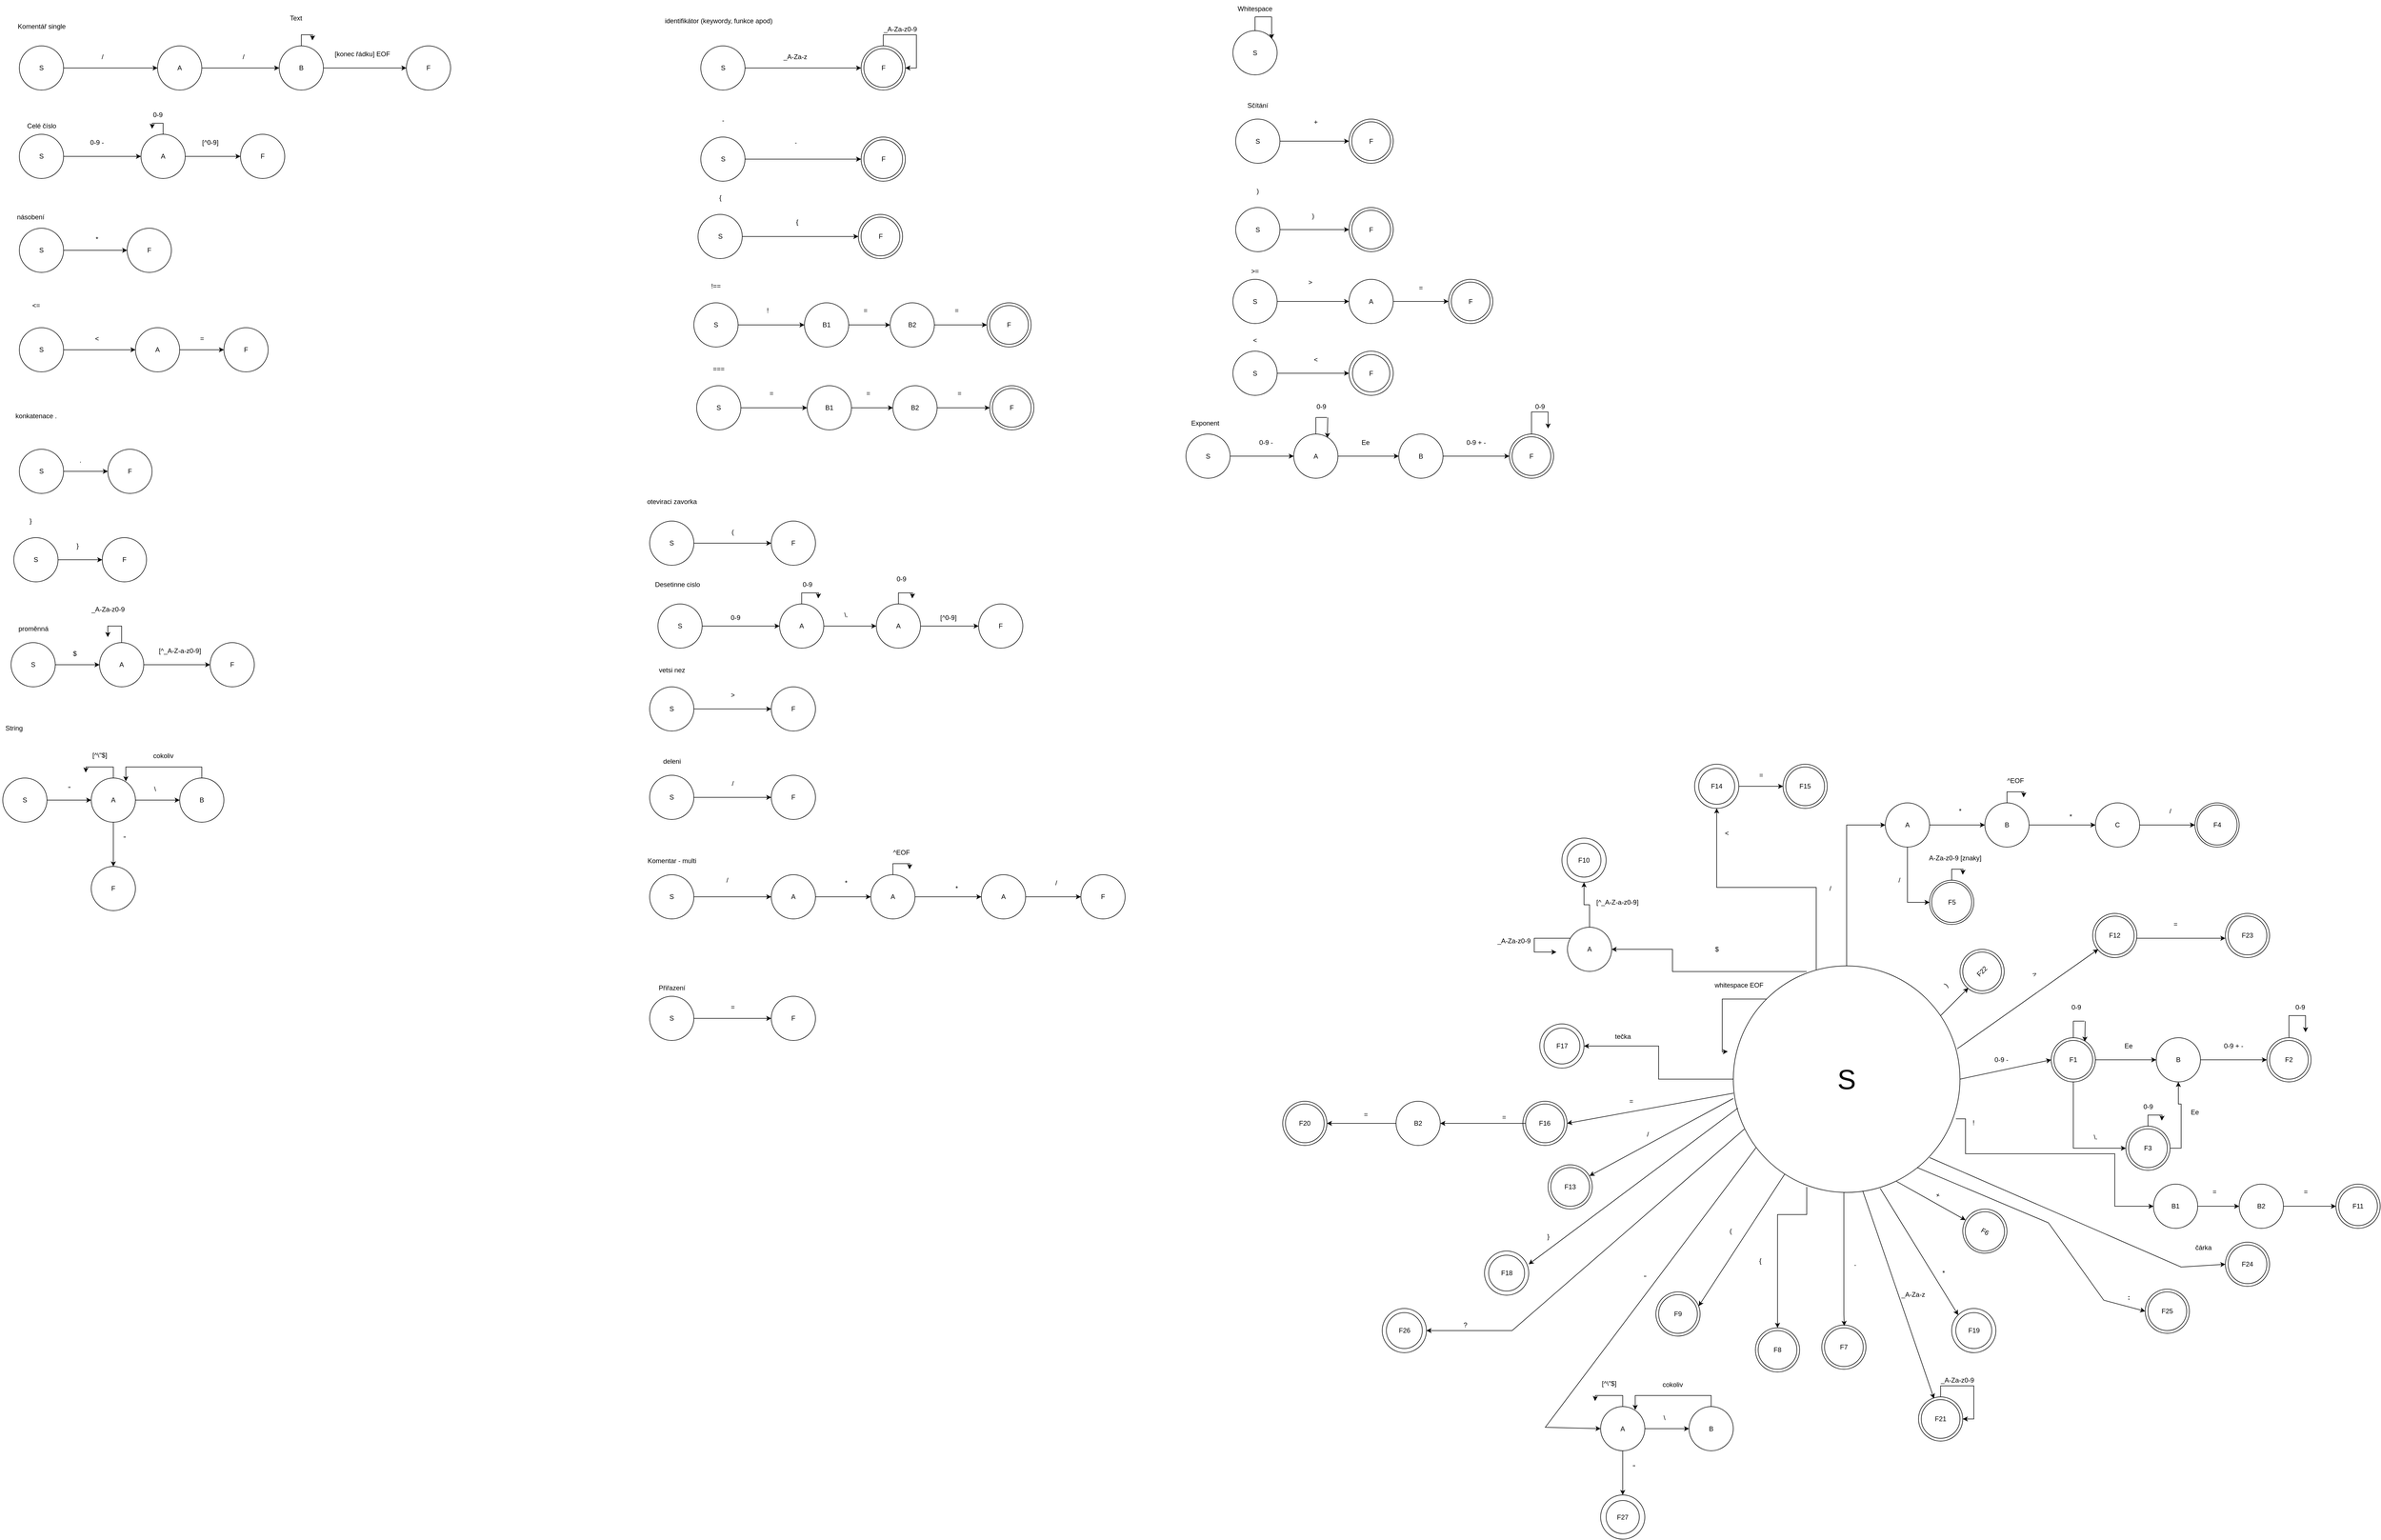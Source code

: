 <mxfile version="20.3.0" type="device"><diagram id="xr2jdmMxHOUxKBahXTGK" name="Page-1"><mxGraphModel dx="2062" dy="1225" grid="1" gridSize="10" guides="1" tooltips="1" connect="1" arrows="1" fold="1" page="1" pageScale="1" pageWidth="4681" pageHeight="3300" math="0" shadow="0"><root><mxCell id="0"/><mxCell id="1" parent="0"/><mxCell id="cLMq9GcpRFY26xJrD-mP-13" style="edgeStyle=orthogonalEdgeStyle;rounded=0;orthogonalLoop=1;jettySize=auto;html=1;entryX=0;entryY=0.5;entryDx=0;entryDy=0;" parent="1" source="cLMq9GcpRFY26xJrD-mP-14" target="cLMq9GcpRFY26xJrD-mP-16" edge="1"><mxGeometry relative="1" as="geometry"/></mxCell><mxCell id="cLMq9GcpRFY26xJrD-mP-14" value="S" style="ellipse;whiteSpace=wrap;html=1;aspect=fixed;" parent="1" vertex="1"><mxGeometry x="80" y="140" width="80" height="80" as="geometry"/></mxCell><mxCell id="cLMq9GcpRFY26xJrD-mP-15" style="edgeStyle=orthogonalEdgeStyle;rounded=0;orthogonalLoop=1;jettySize=auto;html=1;entryX=0;entryY=0.5;entryDx=0;entryDy=0;" parent="1" source="cLMq9GcpRFY26xJrD-mP-16" target="cLMq9GcpRFY26xJrD-mP-20" edge="1"><mxGeometry relative="1" as="geometry"/></mxCell><mxCell id="cLMq9GcpRFY26xJrD-mP-16" value="A" style="ellipse;whiteSpace=wrap;html=1;aspect=fixed;" parent="1" vertex="1"><mxGeometry x="330" y="140" width="80" height="80" as="geometry"/></mxCell><mxCell id="cLMq9GcpRFY26xJrD-mP-17" value="/" style="text;html=1;align=center;verticalAlign=middle;resizable=0;points=[];autosize=1;strokeColor=none;fillColor=none;" parent="1" vertex="1"><mxGeometry x="215" y="145" width="30" height="30" as="geometry"/></mxCell><mxCell id="cLMq9GcpRFY26xJrD-mP-18" style="edgeStyle=orthogonalEdgeStyle;rounded=0;orthogonalLoop=1;jettySize=auto;html=1;" parent="1" source="cLMq9GcpRFY26xJrD-mP-20" edge="1"><mxGeometry relative="1" as="geometry"><mxPoint x="610" y="130" as="targetPoint"/></mxGeometry></mxCell><mxCell id="cLMq9GcpRFY26xJrD-mP-19" style="edgeStyle=orthogonalEdgeStyle;rounded=0;orthogonalLoop=1;jettySize=auto;html=1;exitX=1;exitY=0.5;exitDx=0;exitDy=0;entryX=0;entryY=0.5;entryDx=0;entryDy=0;" parent="1" source="cLMq9GcpRFY26xJrD-mP-20" target="cLMq9GcpRFY26xJrD-mP-29" edge="1"><mxGeometry relative="1" as="geometry"/></mxCell><mxCell id="cLMq9GcpRFY26xJrD-mP-20" value="B" style="ellipse;whiteSpace=wrap;html=1;aspect=fixed;" parent="1" vertex="1"><mxGeometry x="550" y="140" width="80" height="80" as="geometry"/></mxCell><mxCell id="cLMq9GcpRFY26xJrD-mP-21" value="/" style="text;html=1;align=center;verticalAlign=middle;resizable=0;points=[];autosize=1;strokeColor=none;fillColor=none;" parent="1" vertex="1"><mxGeometry x="470" y="145" width="30" height="30" as="geometry"/></mxCell><mxCell id="cLMq9GcpRFY26xJrD-mP-22" style="edgeStyle=orthogonalEdgeStyle;rounded=0;orthogonalLoop=1;jettySize=auto;html=1;" parent="1" source="cLMq9GcpRFY26xJrD-mP-23" target="cLMq9GcpRFY26xJrD-mP-25" edge="1"><mxGeometry relative="1" as="geometry"><mxPoint x="1440" y="1680" as="targetPoint"/></mxGeometry></mxCell><mxCell id="cLMq9GcpRFY26xJrD-mP-23" value="S" style="ellipse;whiteSpace=wrap;html=1;aspect=fixed;" parent="1" vertex="1"><mxGeometry x="1220" y="1640" width="80" height="80" as="geometry"/></mxCell><mxCell id="cLMq9GcpRFY26xJrD-mP-24" style="edgeStyle=orthogonalEdgeStyle;rounded=0;orthogonalLoop=1;jettySize=auto;html=1;exitX=1;exitY=0.5;exitDx=0;exitDy=0;entryX=0;entryY=0.5;entryDx=0;entryDy=0;" parent="1" source="cLMq9GcpRFY26xJrD-mP-25" target="cLMq9GcpRFY26xJrD-mP-35" edge="1"><mxGeometry relative="1" as="geometry"/></mxCell><mxCell id="cLMq9GcpRFY26xJrD-mP-25" value="A" style="ellipse;whiteSpace=wrap;html=1;aspect=fixed;" parent="1" vertex="1"><mxGeometry x="1440" y="1640" width="80" height="80" as="geometry"/></mxCell><mxCell id="cLMq9GcpRFY26xJrD-mP-26" value="/" style="text;html=1;align=center;verticalAlign=middle;resizable=0;points=[];autosize=1;strokeColor=none;fillColor=none;strokeWidth=1;" parent="1" vertex="1"><mxGeometry x="1345" y="1635" width="30" height="30" as="geometry"/></mxCell><mxCell id="cLMq9GcpRFY26xJrD-mP-27" value="Komentar - multi" style="text;html=1;align=center;verticalAlign=middle;resizable=0;points=[];autosize=1;strokeColor=none;fillColor=none;" parent="1" vertex="1"><mxGeometry x="1205" y="1600" width="110" height="30" as="geometry"/></mxCell><mxCell id="cLMq9GcpRFY26xJrD-mP-28" value="Text" style="text;html=1;align=center;verticalAlign=middle;resizable=0;points=[];autosize=1;strokeColor=none;fillColor=none;" parent="1" vertex="1"><mxGeometry x="560" y="80" width="40" height="20" as="geometry"/></mxCell><mxCell id="cLMq9GcpRFY26xJrD-mP-29" value="F" style="ellipse;whiteSpace=wrap;html=1;aspect=fixed;" parent="1" vertex="1"><mxGeometry x="780" y="140" width="80" height="80" as="geometry"/></mxCell><mxCell id="cLMq9GcpRFY26xJrD-mP-30" style="edgeStyle=orthogonalEdgeStyle;rounded=0;orthogonalLoop=1;jettySize=auto;html=1;entryX=0;entryY=0.5;entryDx=0;entryDy=0;" parent="1" source="cLMq9GcpRFY26xJrD-mP-32" target="cLMq9GcpRFY26xJrD-mP-46" edge="1"><mxGeometry relative="1" as="geometry"/></mxCell><mxCell id="cLMq9GcpRFY26xJrD-mP-31" value="&lt;span style=&quot;color: rgba(0, 0, 0, 0); font-family: monospace; font-size: 0px; text-align: start; background-color: rgb(248, 249, 250);&quot;&gt;%3CmxGraphModel%3E%3Croot%3E%3CmxCell%20id%3D%220%22%2F%3E%3CmxCell%20id%3D%221%22%20parent%3D%220%22%2F%3E%3CmxCell%20id%3D%222%22%20value%3D%22_A-Za-z0-9%22%20style%3D%22text%3Bhtml%3D1%3Balign%3Dcenter%3BverticalAlign%3Dmiddle%3Bresizable%3D0%3Bpoints%3D%5B%5D%3Bautosize%3D1%3BstrokeColor%3Dnone%3BfillColor%3Dnone%3B%22%20vertex%3D%221%22%20parent%3D%221%22%3E%3CmxGeometry%20x%3D%22200%22%20y%3D%221145%22%20width%3D%2280%22%20height%3D%2230%22%20as%3D%22geometry%22%2F%3E%3C%2FmxCell%3E%3C%2Froot%3E%3C%2FmxGraphModel%3E&lt;/span&gt;&lt;span style=&quot;color: rgba(0, 0, 0, 0); font-family: monospace; font-size: 0px; text-align: start; background-color: rgb(248, 249, 250);&quot;&gt;%3CmxGraphModel%3E%3Croot%3E%3CmxCell%20id%3D%220%22%2F%3E%3CmxCell%20id%3D%221%22%20parent%3D%220%22%2F%3E%3CmxCell%20id%3D%222%22%20value%3D%22_A-Za-z0-9%22%20style%3D%22text%3Bhtml%3D1%3Balign%3Dcenter%3BverticalAlign%3Dmiddle%3Bresizable%3D0%3Bpoints%3D%5B%5D%3Bautosize%3D1%3BstrokeColor%3Dnone%3BfillColor%3Dnone%3B%22%20vertex%3D%221%22%20parent%3D%221%22%3E%3CmxGeometry%20x%3D%22200%22%20y%3D%221145%22%20width%3D%2280%22%20height%3D%2230%22%20as%3D%22geometry%22%2F%3E%3C%2FmxCell%3E%3C%2Froot%3E%3C%2FmxGraphModel%3E&lt;/span&gt;" style="edgeLabel;html=1;align=center;verticalAlign=middle;resizable=0;points=[];" parent="cLMq9GcpRFY26xJrD-mP-30" connectable="0" vertex="1"><mxGeometry x="-0.131" y="1" relative="1" as="geometry"><mxPoint y="-29" as="offset"/></mxGeometry></mxCell><mxCell id="cLMq9GcpRFY26xJrD-mP-32" value="S" style="ellipse;whiteSpace=wrap;html=1;aspect=fixed;" parent="1" vertex="1"><mxGeometry x="1312.5" y="140" width="80" height="80" as="geometry"/></mxCell><mxCell id="cLMq9GcpRFY26xJrD-mP-33" value="[konec řádku] EOF" style="text;html=1;align=center;verticalAlign=middle;resizable=0;points=[];autosize=1;strokeColor=none;fillColor=none;" parent="1" vertex="1"><mxGeometry x="640" y="140" width="120" height="30" as="geometry"/></mxCell><mxCell id="cLMq9GcpRFY26xJrD-mP-34" style="edgeStyle=orthogonalEdgeStyle;rounded=0;orthogonalLoop=1;jettySize=auto;html=1;" parent="1" source="cLMq9GcpRFY26xJrD-mP-35" edge="1"><mxGeometry relative="1" as="geometry"><mxPoint x="1690" y="1630" as="targetPoint"/></mxGeometry></mxCell><mxCell id="cLMq9GcpRFY26xJrD-mP-35" value="A" style="ellipse;whiteSpace=wrap;html=1;aspect=fixed;strokeWidth=1;" parent="1" vertex="1"><mxGeometry x="1620" y="1640" width="80" height="80" as="geometry"/></mxCell><mxCell id="cLMq9GcpRFY26xJrD-mP-36" value="*" style="text;html=1;align=center;verticalAlign=middle;resizable=0;points=[];autosize=1;strokeColor=none;fillColor=none;" parent="1" vertex="1"><mxGeometry x="1560" y="1640" width="30" height="30" as="geometry"/></mxCell><mxCell id="cLMq9GcpRFY26xJrD-mP-37" value="S" style="ellipse;whiteSpace=wrap;html=1;aspect=fixed;" parent="1" vertex="1"><mxGeometry x="2275" y="112.5" width="80" height="80" as="geometry"/></mxCell><mxCell id="cLMq9GcpRFY26xJrD-mP-38" value="^EOF" style="text;html=1;align=center;verticalAlign=middle;resizable=0;points=[];autosize=1;strokeColor=none;fillColor=none;" parent="1" vertex="1"><mxGeometry x="1650" y="1585" width="50" height="30" as="geometry"/></mxCell><mxCell id="cLMq9GcpRFY26xJrD-mP-39" value="Komentář single" style="text;html=1;align=center;verticalAlign=middle;resizable=0;points=[];autosize=1;strokeColor=none;fillColor=none;" parent="1" vertex="1"><mxGeometry x="65" y="90" width="110" height="30" as="geometry"/></mxCell><mxCell id="cLMq9GcpRFY26xJrD-mP-40" style="edgeStyle=orthogonalEdgeStyle;rounded=0;orthogonalLoop=1;jettySize=auto;html=1;exitX=1;exitY=0.5;exitDx=0;exitDy=0;entryX=0;entryY=0.5;entryDx=0;entryDy=0;" parent="1" source="cLMq9GcpRFY26xJrD-mP-41" target="cLMq9GcpRFY26xJrD-mP-59" edge="1"><mxGeometry relative="1" as="geometry"/></mxCell><mxCell id="cLMq9GcpRFY26xJrD-mP-41" value="A" style="ellipse;whiteSpace=wrap;html=1;aspect=fixed;strokeWidth=1;" parent="1" vertex="1"><mxGeometry x="1820" y="1640" width="80" height="80" as="geometry"/></mxCell><mxCell id="cLMq9GcpRFY26xJrD-mP-42" value="Whitespace" style="text;html=1;strokeColor=none;fillColor=none;align=center;verticalAlign=middle;whiteSpace=wrap;rounded=0;" parent="1" vertex="1"><mxGeometry x="2270" y="57.5" width="90" height="30" as="geometry"/></mxCell><mxCell id="cLMq9GcpRFY26xJrD-mP-43" value="Celé číslo" style="text;html=1;align=center;verticalAlign=middle;resizable=0;points=[];autosize=1;strokeColor=none;fillColor=none;" parent="1" vertex="1"><mxGeometry x="80" y="270" width="80" height="30" as="geometry"/></mxCell><mxCell id="cLMq9GcpRFY26xJrD-mP-44" value="S" style="ellipse;whiteSpace=wrap;html=1;aspect=fixed;" parent="1" vertex="1"><mxGeometry x="80" y="300" width="80" height="80" as="geometry"/></mxCell><mxCell id="cLMq9GcpRFY26xJrD-mP-45" value="" style="endArrow=classic;html=1;rounded=0;entryX=0;entryY=0.5;entryDx=0;entryDy=0;exitX=1;exitY=0.5;exitDx=0;exitDy=0;" parent="1" source="cLMq9GcpRFY26xJrD-mP-35" target="cLMq9GcpRFY26xJrD-mP-41" edge="1"><mxGeometry width="50" height="50" relative="1" as="geometry"><mxPoint x="1630" y="1620" as="sourcePoint"/><mxPoint x="1680" y="1570" as="targetPoint"/></mxGeometry></mxCell><mxCell id="cLMq9GcpRFY26xJrD-mP-46" value="F" style="ellipse;whiteSpace=wrap;html=1;aspect=fixed;" parent="1" vertex="1"><mxGeometry x="1602.5" y="140" width="80" height="80" as="geometry"/></mxCell><mxCell id="cLMq9GcpRFY26xJrD-mP-47" value="A" style="ellipse;whiteSpace=wrap;html=1;aspect=fixed;" parent="1" vertex="1"><mxGeometry x="300" y="300" width="80" height="80" as="geometry"/></mxCell><mxCell id="cLMq9GcpRFY26xJrD-mP-48" style="edgeStyle=orthogonalEdgeStyle;rounded=0;orthogonalLoop=1;jettySize=auto;html=1;entryX=1;entryY=0.5;entryDx=0;entryDy=0;" parent="1" source="cLMq9GcpRFY26xJrD-mP-46" target="cLMq9GcpRFY26xJrD-mP-46" edge="1"><mxGeometry relative="1" as="geometry"/></mxCell><mxCell id="cLMq9GcpRFY26xJrD-mP-49" style="edgeStyle=orthogonalEdgeStyle;rounded=0;orthogonalLoop=1;jettySize=auto;html=1;" parent="1" source="cLMq9GcpRFY26xJrD-mP-44" target="cLMq9GcpRFY26xJrD-mP-47" edge="1"><mxGeometry relative="1" as="geometry"/></mxCell><mxCell id="cLMq9GcpRFY26xJrD-mP-50" value="0-9 -" style="text;html=1;align=center;verticalAlign=middle;resizable=0;points=[];autosize=1;strokeColor=none;fillColor=none;" parent="1" vertex="1"><mxGeometry x="195" y="300" width="50" height="30" as="geometry"/></mxCell><mxCell id="cLMq9GcpRFY26xJrD-mP-51" value="0-9" style="text;html=1;align=center;verticalAlign=middle;resizable=0;points=[];autosize=1;strokeColor=none;fillColor=none;" parent="1" vertex="1"><mxGeometry x="310" y="250" width="40" height="30" as="geometry"/></mxCell><mxCell id="cLMq9GcpRFY26xJrD-mP-52" style="edgeStyle=orthogonalEdgeStyle;rounded=0;orthogonalLoop=1;jettySize=auto;html=1;" parent="1" source="cLMq9GcpRFY26xJrD-mP-47" edge="1"><mxGeometry relative="1" as="geometry"><mxPoint x="320" y="290" as="targetPoint"/></mxGeometry></mxCell><mxCell id="cLMq9GcpRFY26xJrD-mP-53" value="*" style="text;html=1;align=center;verticalAlign=middle;resizable=0;points=[];autosize=1;strokeColor=none;fillColor=none;" parent="1" vertex="1"><mxGeometry x="1760" y="1650" width="30" height="30" as="geometry"/></mxCell><mxCell id="cLMq9GcpRFY26xJrD-mP-54" style="edgeStyle=orthogonalEdgeStyle;rounded=0;orthogonalLoop=1;jettySize=auto;html=1;entryX=0;entryY=0.5;entryDx=0;entryDy=0;" parent="1" source="cLMq9GcpRFY26xJrD-mP-47" target="cLMq9GcpRFY26xJrD-mP-56" edge="1"><mxGeometry relative="1" as="geometry"/></mxCell><mxCell id="cLMq9GcpRFY26xJrD-mP-55" value="[^0-9]" style="text;html=1;align=center;verticalAlign=middle;resizable=0;points=[];autosize=1;strokeColor=none;fillColor=none;" parent="1" vertex="1"><mxGeometry x="400" y="300" width="50" height="30" as="geometry"/></mxCell><mxCell id="cLMq9GcpRFY26xJrD-mP-56" value="F" style="ellipse;whiteSpace=wrap;html=1;aspect=fixed;" parent="1" vertex="1"><mxGeometry x="480" y="300" width="80" height="80" as="geometry"/></mxCell><mxCell id="cLMq9GcpRFY26xJrD-mP-57" value="&lt;span style=&quot;font-size: 12px;&quot;&gt;_A-Za-z0-9&lt;/span&gt;" style="edgeLabel;html=1;align=center;verticalAlign=middle;resizable=0;points=[];labelBackgroundColor=none;" parent="1" connectable="0" vertex="1"><mxGeometry x="1672.499" y="110" as="geometry"/></mxCell><mxCell id="cLMq9GcpRFY26xJrD-mP-58" value="S" style="ellipse;whiteSpace=wrap;html=1;aspect=fixed;" parent="1" vertex="1"><mxGeometry x="80" y="470" width="80" height="80" as="geometry"/></mxCell><mxCell id="cLMq9GcpRFY26xJrD-mP-59" value="F" style="ellipse;whiteSpace=wrap;html=1;aspect=fixed;strokeWidth=1;" parent="1" vertex="1"><mxGeometry x="2000" y="1640" width="80" height="80" as="geometry"/></mxCell><mxCell id="cLMq9GcpRFY26xJrD-mP-60" value="násobení" style="text;html=1;align=center;verticalAlign=middle;resizable=0;points=[];autosize=1;strokeColor=none;fillColor=none;" parent="1" vertex="1"><mxGeometry x="65" y="435" width="70" height="30" as="geometry"/></mxCell><mxCell id="cLMq9GcpRFY26xJrD-mP-61" value="identifikátor (keywordy, funkce apod)" style="text;html=1;strokeColor=none;fillColor=none;align=center;verticalAlign=middle;whiteSpace=wrap;rounded=0;" parent="1" vertex="1"><mxGeometry x="1230" y="80" width="230" height="30" as="geometry"/></mxCell><mxCell id="cLMq9GcpRFY26xJrD-mP-62" value="/" style="text;html=1;align=center;verticalAlign=middle;resizable=0;points=[];autosize=1;strokeColor=none;fillColor=none;" parent="1" vertex="1"><mxGeometry x="1940" y="1640" width="30" height="30" as="geometry"/></mxCell><mxCell id="cLMq9GcpRFY26xJrD-mP-63" value="F" style="ellipse;whiteSpace=wrap;html=1;aspect=fixed;" parent="1" vertex="1"><mxGeometry x="275" y="470" width="80" height="80" as="geometry"/></mxCell><mxCell id="cLMq9GcpRFY26xJrD-mP-64" style="edgeStyle=orthogonalEdgeStyle;rounded=0;orthogonalLoop=1;jettySize=auto;html=1;" parent="1" source="cLMq9GcpRFY26xJrD-mP-58" target="cLMq9GcpRFY26xJrD-mP-63" edge="1"><mxGeometry relative="1" as="geometry"/></mxCell><mxCell id="cLMq9GcpRFY26xJrD-mP-65" value="*" style="text;html=1;align=center;verticalAlign=middle;resizable=0;points=[];autosize=1;strokeColor=none;fillColor=none;" parent="1" vertex="1"><mxGeometry x="205" y="475" width="30" height="30" as="geometry"/></mxCell><mxCell id="cLMq9GcpRFY26xJrD-mP-66" value="F" style="ellipse;whiteSpace=wrap;html=1;aspect=fixed;" parent="1" vertex="1"><mxGeometry x="1607.5" y="145" width="70" height="70" as="geometry"/></mxCell><mxCell id="cLMq9GcpRFY26xJrD-mP-67" value="S" style="ellipse;whiteSpace=wrap;html=1;aspect=fixed;" parent="1" vertex="1"><mxGeometry x="80" y="650" width="80" height="80" as="geometry"/></mxCell><mxCell id="cLMq9GcpRFY26xJrD-mP-68" style="edgeStyle=orthogonalEdgeStyle;rounded=0;orthogonalLoop=1;jettySize=auto;html=1;entryX=0;entryY=0.5;entryDx=0;entryDy=0;" parent="1" source="cLMq9GcpRFY26xJrD-mP-71" target="cLMq9GcpRFY26xJrD-mP-74" edge="1"><mxGeometry relative="1" as="geometry"/></mxCell><mxCell id="cLMq9GcpRFY26xJrD-mP-69" value="-" style="edgeLabel;html=1;align=center;verticalAlign=middle;resizable=0;points=[];" parent="cLMq9GcpRFY26xJrD-mP-68" connectable="0" vertex="1"><mxGeometry x="-0.131" y="1" relative="1" as="geometry"><mxPoint y="-29" as="offset"/></mxGeometry></mxCell><mxCell id="cLMq9GcpRFY26xJrD-mP-70" value="&amp;lt;=" style="text;html=1;align=center;verticalAlign=middle;resizable=0;points=[];autosize=1;strokeColor=none;fillColor=none;" parent="1" vertex="1"><mxGeometry x="90" y="595" width="40" height="30" as="geometry"/></mxCell><mxCell id="cLMq9GcpRFY26xJrD-mP-71" value="S" style="ellipse;whiteSpace=wrap;html=1;aspect=fixed;" parent="1" vertex="1"><mxGeometry x="1312.5" y="305" width="80" height="80" as="geometry"/></mxCell><mxCell id="cLMq9GcpRFY26xJrD-mP-72" value="" style="edgeStyle=orthogonalEdgeStyle;rounded=0;orthogonalLoop=1;jettySize=auto;html=1;" parent="1" source="cLMq9GcpRFY26xJrD-mP-73" target="cLMq9GcpRFY26xJrD-mP-81" edge="1"><mxGeometry relative="1" as="geometry"/></mxCell><mxCell id="cLMq9GcpRFY26xJrD-mP-73" value="A" style="ellipse;whiteSpace=wrap;html=1;aspect=fixed;" parent="1" vertex="1"><mxGeometry x="290" y="650" width="80" height="80" as="geometry"/></mxCell><mxCell id="cLMq9GcpRFY26xJrD-mP-74" value="F" style="ellipse;whiteSpace=wrap;html=1;aspect=fixed;" parent="1" vertex="1"><mxGeometry x="1602.5" y="305" width="80" height="80" as="geometry"/></mxCell><mxCell id="cLMq9GcpRFY26xJrD-mP-75" value="-" style="text;html=1;strokeColor=none;fillColor=none;align=center;verticalAlign=middle;whiteSpace=wrap;rounded=0;" parent="1" vertex="1"><mxGeometry x="1322.5" y="260" width="60" height="30" as="geometry"/></mxCell><mxCell id="cLMq9GcpRFY26xJrD-mP-76" value="F" style="ellipse;whiteSpace=wrap;html=1;aspect=fixed;" parent="1" vertex="1"><mxGeometry x="1607.5" y="310" width="70" height="70" as="geometry"/></mxCell><mxCell id="cLMq9GcpRFY26xJrD-mP-77" style="edgeStyle=orthogonalEdgeStyle;rounded=0;orthogonalLoop=1;jettySize=auto;html=1;" parent="1" source="cLMq9GcpRFY26xJrD-mP-67" target="cLMq9GcpRFY26xJrD-mP-73" edge="1"><mxGeometry relative="1" as="geometry"/></mxCell><mxCell id="cLMq9GcpRFY26xJrD-mP-78" value="=" style="text;html=1;align=center;verticalAlign=middle;resizable=0;points=[];autosize=1;strokeColor=none;fillColor=none;" parent="1" vertex="1"><mxGeometry x="395" y="655" width="30" height="30" as="geometry"/></mxCell><mxCell id="cLMq9GcpRFY26xJrD-mP-79" value="&amp;lt;" style="text;html=1;align=center;verticalAlign=middle;resizable=0;points=[];autosize=1;strokeColor=none;fillColor=none;" parent="1" vertex="1"><mxGeometry x="205" y="655" width="30" height="30" as="geometry"/></mxCell><mxCell id="cLMq9GcpRFY26xJrD-mP-80" value="S" style="ellipse;whiteSpace=wrap;html=1;aspect=fixed;strokeWidth=1;" parent="1" vertex="1"><mxGeometry x="1220" y="1860" width="80" height="80" as="geometry"/></mxCell><mxCell id="cLMq9GcpRFY26xJrD-mP-81" value="F" style="ellipse;whiteSpace=wrap;html=1;aspect=fixed;" parent="1" vertex="1"><mxGeometry x="450" y="650" width="80" height="80" as="geometry"/></mxCell><mxCell id="cLMq9GcpRFY26xJrD-mP-82" value="Přiřazení" style="text;html=1;align=center;verticalAlign=middle;resizable=0;points=[];autosize=1;strokeColor=none;fillColor=none;" parent="1" vertex="1"><mxGeometry x="1225" y="1830" width="70" height="30" as="geometry"/></mxCell><mxCell id="cLMq9GcpRFY26xJrD-mP-83" value="" style="edgeStyle=orthogonalEdgeStyle;rounded=0;orthogonalLoop=1;jettySize=auto;html=1;" parent="1" source="cLMq9GcpRFY26xJrD-mP-84" target="cLMq9GcpRFY26xJrD-mP-95" edge="1"><mxGeometry relative="1" as="geometry"/></mxCell><mxCell id="cLMq9GcpRFY26xJrD-mP-84" value="S" style="ellipse;whiteSpace=wrap;html=1;aspect=fixed;" parent="1" vertex="1"><mxGeometry x="70" y="1030" width="80" height="80" as="geometry"/></mxCell><mxCell id="cLMq9GcpRFY26xJrD-mP-85" value="F" style="ellipse;whiteSpace=wrap;html=1;aspect=fixed;strokeWidth=1;" parent="1" vertex="1"><mxGeometry x="1440" y="1860" width="80" height="80" as="geometry"/></mxCell><mxCell id="cLMq9GcpRFY26xJrD-mP-86" value="}" style="text;html=1;align=center;verticalAlign=middle;resizable=0;points=[];autosize=1;strokeColor=none;fillColor=none;" parent="1" vertex="1"><mxGeometry x="85" y="985" width="30" height="30" as="geometry"/></mxCell><mxCell id="cLMq9GcpRFY26xJrD-mP-87" value="konkatenace ." style="text;html=1;align=center;verticalAlign=middle;resizable=0;points=[];autosize=1;strokeColor=none;fillColor=none;" parent="1" vertex="1"><mxGeometry x="60" y="795" width="100" height="30" as="geometry"/></mxCell><mxCell id="cLMq9GcpRFY26xJrD-mP-88" value="" style="edgeStyle=orthogonalEdgeStyle;rounded=0;orthogonalLoop=1;jettySize=auto;html=1;" parent="1" source="cLMq9GcpRFY26xJrD-mP-89" target="cLMq9GcpRFY26xJrD-mP-94" edge="1"><mxGeometry relative="1" as="geometry"/></mxCell><mxCell id="cLMq9GcpRFY26xJrD-mP-89" value="S" style="ellipse;whiteSpace=wrap;html=1;aspect=fixed;" parent="1" vertex="1"><mxGeometry x="80" y="870" width="80" height="80" as="geometry"/></mxCell><mxCell id="cLMq9GcpRFY26xJrD-mP-90" value="S" style="ellipse;whiteSpace=wrap;html=1;aspect=fixed;" parent="1" vertex="1"><mxGeometry x="2280" y="272.5" width="80" height="80" as="geometry"/></mxCell><mxCell id="cLMq9GcpRFY26xJrD-mP-91" value="." style="text;html=1;align=center;verticalAlign=middle;resizable=0;points=[];autosize=1;strokeColor=none;fillColor=none;" parent="1" vertex="1"><mxGeometry x="175" y="875" width="30" height="30" as="geometry"/></mxCell><mxCell id="cLMq9GcpRFY26xJrD-mP-92" value="Sčítání" style="text;html=1;strokeColor=none;fillColor=none;align=center;verticalAlign=middle;whiteSpace=wrap;rounded=0;" parent="1" vertex="1"><mxGeometry x="2290" y="232.5" width="60" height="30" as="geometry"/></mxCell><mxCell id="cLMq9GcpRFY26xJrD-mP-93" value="" style="ellipse;whiteSpace=wrap;html=1;aspect=fixed;" parent="1" vertex="1"><mxGeometry x="2485" y="272.5" width="80" height="80" as="geometry"/></mxCell><mxCell id="cLMq9GcpRFY26xJrD-mP-94" value="F" style="ellipse;whiteSpace=wrap;html=1;aspect=fixed;" parent="1" vertex="1"><mxGeometry x="240" y="870" width="80" height="80" as="geometry"/></mxCell><mxCell id="cLMq9GcpRFY26xJrD-mP-95" value="F" style="ellipse;whiteSpace=wrap;html=1;aspect=fixed;" parent="1" vertex="1"><mxGeometry x="230" y="1030" width="80" height="80" as="geometry"/></mxCell><mxCell id="cLMq9GcpRFY26xJrD-mP-96" style="edgeStyle=orthogonalEdgeStyle;rounded=0;orthogonalLoop=1;jettySize=auto;html=1;exitX=1;exitY=0.5;exitDx=0;exitDy=0;entryX=0;entryY=0.5;entryDx=0;entryDy=0;" parent="1" source="cLMq9GcpRFY26xJrD-mP-80" target="cLMq9GcpRFY26xJrD-mP-85" edge="1"><mxGeometry relative="1" as="geometry"/></mxCell><mxCell id="cLMq9GcpRFY26xJrD-mP-97" value="=" style="text;html=1;align=center;verticalAlign=middle;resizable=0;points=[];autosize=1;strokeColor=none;fillColor=none;" parent="1" vertex="1"><mxGeometry x="1355" y="1865" width="30" height="30" as="geometry"/></mxCell><mxCell id="cLMq9GcpRFY26xJrD-mP-98" value="}" style="text;html=1;align=center;verticalAlign=middle;resizable=0;points=[];autosize=1;strokeColor=none;fillColor=none;" parent="1" vertex="1"><mxGeometry x="170" y="1030" width="30" height="30" as="geometry"/></mxCell><mxCell id="cLMq9GcpRFY26xJrD-mP-99" value="" style="endArrow=classic;html=1;rounded=0;entryX=0;entryY=0.5;entryDx=0;entryDy=0;exitX=1;exitY=0.5;exitDx=0;exitDy=0;" parent="1" source="cLMq9GcpRFY26xJrD-mP-90" target="cLMq9GcpRFY26xJrD-mP-93" edge="1"><mxGeometry width="50" height="50" relative="1" as="geometry"><mxPoint x="2365" y="332.5" as="sourcePoint"/><mxPoint x="2415" y="282.5" as="targetPoint"/></mxGeometry></mxCell><mxCell id="cLMq9GcpRFY26xJrD-mP-100" value="S" style="ellipse;whiteSpace=wrap;html=1;aspect=fixed;" parent="1" vertex="1"><mxGeometry x="65" y="1220" width="80" height="80" as="geometry"/></mxCell><mxCell id="cLMq9GcpRFY26xJrD-mP-101" value="+" style="text;html=1;strokeColor=none;fillColor=none;align=center;verticalAlign=middle;whiteSpace=wrap;rounded=0;" parent="1" vertex="1"><mxGeometry x="2395" y="262.5" width="60" height="30" as="geometry"/></mxCell><mxCell id="cLMq9GcpRFY26xJrD-mP-102" value="proměnná" style="text;html=1;align=center;verticalAlign=middle;resizable=0;points=[];autosize=1;strokeColor=none;fillColor=none;" parent="1" vertex="1"><mxGeometry x="65" y="1180" width="80" height="30" as="geometry"/></mxCell><mxCell id="cLMq9GcpRFY26xJrD-mP-103" value="F" style="ellipse;whiteSpace=wrap;html=1;aspect=fixed;" parent="1" vertex="1"><mxGeometry x="2490" y="277.5" width="70" height="70" as="geometry"/></mxCell><mxCell id="cLMq9GcpRFY26xJrD-mP-104" value="S" style="ellipse;whiteSpace=wrap;html=1;aspect=fixed;" parent="1" vertex="1"><mxGeometry x="2280" y="432.5" width="80" height="80" as="geometry"/></mxCell><mxCell id="cLMq9GcpRFY26xJrD-mP-105" value="" style="edgeStyle=orthogonalEdgeStyle;rounded=0;orthogonalLoop=1;jettySize=auto;html=1;" parent="1" source="cLMq9GcpRFY26xJrD-mP-100" target="cLMq9GcpRFY26xJrD-mP-108" edge="1"><mxGeometry relative="1" as="geometry"/></mxCell><mxCell id="cLMq9GcpRFY26xJrD-mP-106" style="edgeStyle=orthogonalEdgeStyle;rounded=0;orthogonalLoop=1;jettySize=auto;html=1;exitX=0.5;exitY=0;exitDx=0;exitDy=0;" parent="1" source="cLMq9GcpRFY26xJrD-mP-108" edge="1"><mxGeometry relative="1" as="geometry"><mxPoint x="240" y="1210" as="targetPoint"/><Array as="points"><mxPoint x="265" y="1190"/><mxPoint x="240" y="1190"/></Array></mxGeometry></mxCell><mxCell id="cLMq9GcpRFY26xJrD-mP-107" value="" style="edgeStyle=orthogonalEdgeStyle;rounded=0;orthogonalLoop=1;jettySize=auto;html=1;" parent="1" source="cLMq9GcpRFY26xJrD-mP-108" target="cLMq9GcpRFY26xJrD-mP-111" edge="1"><mxGeometry relative="1" as="geometry"/></mxCell><mxCell id="cLMq9GcpRFY26xJrD-mP-108" value="A" style="ellipse;whiteSpace=wrap;html=1;aspect=fixed;" parent="1" vertex="1"><mxGeometry x="225" y="1220" width="80" height="80" as="geometry"/></mxCell><mxCell id="cLMq9GcpRFY26xJrD-mP-109" value="$" style="text;html=1;align=center;verticalAlign=middle;resizable=0;points=[];autosize=1;strokeColor=none;fillColor=none;" parent="1" vertex="1"><mxGeometry x="165" y="1225" width="30" height="30" as="geometry"/></mxCell><mxCell id="cLMq9GcpRFY26xJrD-mP-110" value="_A-Za-z0-9" style="text;html=1;align=center;verticalAlign=middle;resizable=0;points=[];autosize=1;strokeColor=none;fillColor=none;" parent="1" vertex="1"><mxGeometry x="200" y="1145" width="80" height="30" as="geometry"/></mxCell><mxCell id="cLMq9GcpRFY26xJrD-mP-111" value="F" style="ellipse;whiteSpace=wrap;html=1;aspect=fixed;" parent="1" vertex="1"><mxGeometry x="425" y="1220" width="80" height="80" as="geometry"/></mxCell><mxCell id="cLMq9GcpRFY26xJrD-mP-112" style="edgeStyle=orthogonalEdgeStyle;rounded=0;orthogonalLoop=1;jettySize=auto;html=1;entryX=0;entryY=0.5;entryDx=0;entryDy=0;" parent="1" source="cLMq9GcpRFY26xJrD-mP-117" target="cLMq9GcpRFY26xJrD-mP-120" edge="1"><mxGeometry relative="1" as="geometry"/></mxCell><mxCell id="cLMq9GcpRFY26xJrD-mP-113" value="[^_A-Z-a-z0-9]" style="text;html=1;align=center;verticalAlign=middle;resizable=0;points=[];autosize=1;strokeColor=none;fillColor=none;" parent="1" vertex="1"><mxGeometry x="320" y="1220" width="100" height="30" as="geometry"/></mxCell><mxCell id="cLMq9GcpRFY26xJrD-mP-114" value="S" style="ellipse;whiteSpace=wrap;html=1;aspect=fixed;strokeWidth=1;" parent="1" vertex="1"><mxGeometry x="1220" y="1460" width="80" height="80" as="geometry"/></mxCell><mxCell id="cLMq9GcpRFY26xJrD-mP-115" value=")" style="text;html=1;strokeColor=none;fillColor=none;align=center;verticalAlign=middle;whiteSpace=wrap;rounded=0;" parent="1" vertex="1"><mxGeometry x="2290" y="387.5" width="60" height="30" as="geometry"/></mxCell><mxCell id="cLMq9GcpRFY26xJrD-mP-116" value="deleni" style="text;html=1;align=center;verticalAlign=middle;resizable=0;points=[];autosize=1;strokeColor=none;fillColor=none;" parent="1" vertex="1"><mxGeometry x="1230" y="1420" width="60" height="30" as="geometry"/></mxCell><mxCell id="cLMq9GcpRFY26xJrD-mP-117" value="S" style="ellipse;whiteSpace=wrap;html=1;aspect=fixed;" parent="1" vertex="1"><mxGeometry x="1307.5" y="445" width="80" height="80" as="geometry"/></mxCell><mxCell id="cLMq9GcpRFY26xJrD-mP-118" value="F" style="ellipse;whiteSpace=wrap;html=1;aspect=fixed;strokeWidth=1;" parent="1" vertex="1"><mxGeometry x="1440" y="1460" width="80" height="80" as="geometry"/></mxCell><mxCell id="cLMq9GcpRFY26xJrD-mP-119" value="" style="endArrow=classic;html=1;rounded=0;exitX=1;exitY=0.5;exitDx=0;exitDy=0;entryX=0;entryY=0.5;entryDx=0;entryDy=0;" parent="1" source="cLMq9GcpRFY26xJrD-mP-104" target="cLMq9GcpRFY26xJrD-mP-121" edge="1"><mxGeometry width="50" height="50" relative="1" as="geometry"><mxPoint x="2395" y="502.5" as="sourcePoint"/><mxPoint x="2455" y="472.5" as="targetPoint"/></mxGeometry></mxCell><mxCell id="cLMq9GcpRFY26xJrD-mP-120" value="F" style="ellipse;whiteSpace=wrap;html=1;aspect=fixed;" parent="1" vertex="1"><mxGeometry x="1597.5" y="445" width="80" height="80" as="geometry"/></mxCell><mxCell id="cLMq9GcpRFY26xJrD-mP-121" value="" style="ellipse;whiteSpace=wrap;html=1;aspect=fixed;" parent="1" vertex="1"><mxGeometry x="2485" y="432.5" width="80" height="80" as="geometry"/></mxCell><mxCell id="cLMq9GcpRFY26xJrD-mP-122" value="{" style="text;html=1;strokeColor=none;fillColor=none;align=center;verticalAlign=middle;whiteSpace=wrap;rounded=0;" parent="1" vertex="1"><mxGeometry x="1317.5" y="400" width="60" height="30" as="geometry"/></mxCell><mxCell id="cLMq9GcpRFY26xJrD-mP-123" value="F" style="ellipse;whiteSpace=wrap;html=1;aspect=fixed;" parent="1" vertex="1"><mxGeometry x="2490" y="437.5" width="70" height="70" as="geometry"/></mxCell><mxCell id="cLMq9GcpRFY26xJrD-mP-124" value="F" style="ellipse;whiteSpace=wrap;html=1;aspect=fixed;" parent="1" vertex="1"><mxGeometry x="1602.5" y="450" width="70" height="70" as="geometry"/></mxCell><mxCell id="cLMq9GcpRFY26xJrD-mP-125" value=")" style="text;html=1;strokeColor=none;fillColor=none;align=center;verticalAlign=middle;whiteSpace=wrap;rounded=0;" parent="1" vertex="1"><mxGeometry x="2390" y="432.5" width="60" height="30" as="geometry"/></mxCell><mxCell id="cLMq9GcpRFY26xJrD-mP-126" value="&lt;span style=&quot;color: rgb(0, 0, 0); font-family: Helvetica; font-size: 12px; font-style: normal; font-variant-ligatures: normal; font-variant-caps: normal; font-weight: 400; letter-spacing: normal; orphans: 2; text-align: center; text-indent: 0px; text-transform: none; widows: 2; word-spacing: 0px; -webkit-text-stroke-width: 0px; background-color: rgb(248, 249, 250); text-decoration-thickness: initial; text-decoration-style: initial; text-decoration-color: initial; float: none; display: inline !important;&quot;&gt;{&lt;/span&gt;" style="text;whiteSpace=wrap;html=1;" parent="1" vertex="1"><mxGeometry x="1482.5" y="445" width="20" height="30" as="geometry"/></mxCell><mxCell id="cLMq9GcpRFY26xJrD-mP-127" style="edgeStyle=orthogonalEdgeStyle;rounded=0;orthogonalLoop=1;jettySize=auto;html=1;exitX=1;exitY=0.5;exitDx=0;exitDy=0;entryX=0;entryY=0.5;entryDx=0;entryDy=0;" parent="1" source="cLMq9GcpRFY26xJrD-mP-114" target="cLMq9GcpRFY26xJrD-mP-118" edge="1"><mxGeometry relative="1" as="geometry"/></mxCell><mxCell id="cLMq9GcpRFY26xJrD-mP-128" value="S" style="ellipse;whiteSpace=wrap;html=1;aspect=fixed;" parent="1" vertex="1"><mxGeometry x="2275" y="562.5" width="80" height="80" as="geometry"/></mxCell><mxCell id="cLMq9GcpRFY26xJrD-mP-129" value="" style="endArrow=classic;html=1;rounded=0;exitX=1;exitY=0.5;exitDx=0;exitDy=0;" parent="1" source="cLMq9GcpRFY26xJrD-mP-128" edge="1"><mxGeometry width="50" height="50" relative="1" as="geometry"><mxPoint x="2405" y="632.5" as="sourcePoint"/><mxPoint x="2485" y="602.5" as="targetPoint"/></mxGeometry></mxCell><mxCell id="cLMq9GcpRFY26xJrD-mP-130" value="/" style="text;html=1;align=center;verticalAlign=middle;resizable=0;points=[];autosize=1;strokeColor=none;fillColor=none;" parent="1" vertex="1"><mxGeometry x="1355" y="1460" width="30" height="30" as="geometry"/></mxCell><mxCell id="cLMq9GcpRFY26xJrD-mP-131" value="A" style="ellipse;whiteSpace=wrap;html=1;aspect=fixed;" parent="1" vertex="1"><mxGeometry x="2485" y="562.5" width="80" height="80" as="geometry"/></mxCell><mxCell id="cLMq9GcpRFY26xJrD-mP-132" value="&amp;gt;=" style="text;html=1;strokeColor=none;fillColor=none;align=center;verticalAlign=middle;whiteSpace=wrap;rounded=0;" parent="1" vertex="1"><mxGeometry x="2285" y="532.5" width="60" height="30" as="geometry"/></mxCell><mxCell id="cLMq9GcpRFY26xJrD-mP-133" value="&amp;gt;" style="text;html=1;strokeColor=none;fillColor=none;align=center;verticalAlign=middle;whiteSpace=wrap;rounded=0;" parent="1" vertex="1"><mxGeometry x="2385" y="552.5" width="60" height="30" as="geometry"/></mxCell><mxCell id="cLMq9GcpRFY26xJrD-mP-134" value="" style="endArrow=classic;html=1;rounded=0;exitX=1;exitY=0.5;exitDx=0;exitDy=0;" parent="1" source="cLMq9GcpRFY26xJrD-mP-131" edge="1"><mxGeometry width="50" height="50" relative="1" as="geometry"><mxPoint x="2575" y="622.5" as="sourcePoint"/><mxPoint x="2665" y="602.5" as="targetPoint"/></mxGeometry></mxCell><mxCell id="cLMq9GcpRFY26xJrD-mP-135" value="" style="ellipse;whiteSpace=wrap;html=1;aspect=fixed;" parent="1" vertex="1"><mxGeometry x="2665" y="562.5" width="80" height="80" as="geometry"/></mxCell><mxCell id="cLMq9GcpRFY26xJrD-mP-136" value="=" style="text;html=1;strokeColor=none;fillColor=none;align=center;verticalAlign=middle;whiteSpace=wrap;rounded=0;" parent="1" vertex="1"><mxGeometry x="2585" y="562.5" width="60" height="30" as="geometry"/></mxCell><mxCell id="cLMq9GcpRFY26xJrD-mP-137" value="F" style="ellipse;whiteSpace=wrap;html=1;aspect=fixed;" parent="1" vertex="1"><mxGeometry x="2670" y="567.5" width="70" height="70" as="geometry"/></mxCell><mxCell id="cLMq9GcpRFY26xJrD-mP-138" value="S" style="ellipse;whiteSpace=wrap;html=1;aspect=fixed;" parent="1" vertex="1"><mxGeometry x="2275" y="692.5" width="80" height="80" as="geometry"/></mxCell><mxCell id="cLMq9GcpRFY26xJrD-mP-139" value="&amp;lt;" style="text;html=1;strokeColor=none;fillColor=none;align=center;verticalAlign=middle;whiteSpace=wrap;rounded=0;" parent="1" vertex="1"><mxGeometry x="2285" y="657.5" width="60" height="30" as="geometry"/></mxCell><mxCell id="cLMq9GcpRFY26xJrD-mP-140" value="" style="endArrow=classic;html=1;rounded=0;exitX=1;exitY=0.5;exitDx=0;exitDy=0;" parent="1" source="cLMq9GcpRFY26xJrD-mP-138" edge="1"><mxGeometry width="50" height="50" relative="1" as="geometry"><mxPoint x="2395" y="752.5" as="sourcePoint"/><mxPoint x="2485" y="732.5" as="targetPoint"/></mxGeometry></mxCell><mxCell id="cLMq9GcpRFY26xJrD-mP-141" style="edgeStyle=orthogonalEdgeStyle;rounded=0;orthogonalLoop=1;jettySize=auto;html=1;" parent="1" source="cLMq9GcpRFY26xJrD-mP-144" edge="1"><mxGeometry relative="1" as="geometry"><mxPoint x="1500" y="645" as="targetPoint"/></mxGeometry></mxCell><mxCell id="cLMq9GcpRFY26xJrD-mP-142" value="" style="ellipse;whiteSpace=wrap;html=1;aspect=fixed;" parent="1" vertex="1"><mxGeometry x="2485" y="692.5" width="80" height="80" as="geometry"/></mxCell><mxCell id="cLMq9GcpRFY26xJrD-mP-143" value="&amp;lt;" style="text;html=1;strokeColor=none;fillColor=none;align=center;verticalAlign=middle;whiteSpace=wrap;rounded=0;" parent="1" vertex="1"><mxGeometry x="2395" y="692.5" width="60" height="30" as="geometry"/></mxCell><mxCell id="cLMq9GcpRFY26xJrD-mP-144" value="S" style="ellipse;whiteSpace=wrap;html=1;aspect=fixed;" parent="1" vertex="1"><mxGeometry x="1300" y="605" width="80" height="80" as="geometry"/></mxCell><mxCell id="cLMq9GcpRFY26xJrD-mP-145" value="F" style="ellipse;whiteSpace=wrap;html=1;aspect=fixed;" parent="1" vertex="1"><mxGeometry x="2491.25" y="698.75" width="67.5" height="67.5" as="geometry"/></mxCell><mxCell id="cLMq9GcpRFY26xJrD-mP-146" value="!==" style="text;html=1;strokeColor=none;fillColor=none;align=center;verticalAlign=middle;whiteSpace=wrap;rounded=0;" parent="1" vertex="1"><mxGeometry x="1310" y="560" width="60" height="30" as="geometry"/></mxCell><mxCell id="cLMq9GcpRFY26xJrD-mP-147" value="S" style="ellipse;whiteSpace=wrap;html=1;aspect=fixed;" parent="1" vertex="1"><mxGeometry x="2190" y="842.5" width="80" height="80" as="geometry"/></mxCell><mxCell id="cLMq9GcpRFY26xJrD-mP-148" value="&lt;span style=&quot;text-align: center;&quot;&gt;!&lt;/span&gt;" style="text;whiteSpace=wrap;html=1;" parent="1" vertex="1"><mxGeometry x="1430" y="605" width="20" height="30" as="geometry"/></mxCell><mxCell id="cLMq9GcpRFY26xJrD-mP-149" value="Exponent" style="text;html=1;strokeColor=none;fillColor=none;align=center;verticalAlign=middle;whiteSpace=wrap;rounded=0;" parent="1" vertex="1"><mxGeometry x="2195" y="807.5" width="60" height="30" as="geometry"/></mxCell><mxCell id="cLMq9GcpRFY26xJrD-mP-150" value="F" style="ellipse;whiteSpace=wrap;html=1;aspect=fixed;" parent="1" vertex="1"><mxGeometry x="1830" y="605" width="80" height="80" as="geometry"/></mxCell><mxCell id="cLMq9GcpRFY26xJrD-mP-151" value="S" style="ellipse;whiteSpace=wrap;html=1;aspect=fixed;strokeWidth=1;" parent="1" vertex="1"><mxGeometry x="1220" y="1300" width="80" height="80" as="geometry"/></mxCell><mxCell id="cLMq9GcpRFY26xJrD-mP-152" value="vetsi nez" style="text;html=1;align=center;verticalAlign=middle;resizable=0;points=[];autosize=1;strokeColor=none;fillColor=none;" parent="1" vertex="1"><mxGeometry x="1225" y="1255" width="70" height="30" as="geometry"/></mxCell><mxCell id="cLMq9GcpRFY26xJrD-mP-153" value="F" style="ellipse;whiteSpace=wrap;html=1;aspect=fixed;" parent="1" vertex="1"><mxGeometry x="1835" y="610" width="70" height="70" as="geometry"/></mxCell><mxCell id="cLMq9GcpRFY26xJrD-mP-154" value="B1" style="ellipse;whiteSpace=wrap;html=1;aspect=fixed;" parent="1" vertex="1"><mxGeometry x="1500" y="605" width="80" height="80" as="geometry"/></mxCell><mxCell id="cLMq9GcpRFY26xJrD-mP-155" style="edgeStyle=orthogonalEdgeStyle;rounded=0;orthogonalLoop=1;jettySize=auto;html=1;exitX=1;exitY=0.5;exitDx=0;exitDy=0;entryX=0;entryY=0.5;entryDx=0;entryDy=0;" parent="1" source="cLMq9GcpRFY26xJrD-mP-156" target="cLMq9GcpRFY26xJrD-mP-150" edge="1"><mxGeometry relative="1" as="geometry"/></mxCell><mxCell id="cLMq9GcpRFY26xJrD-mP-156" value="B2" style="ellipse;whiteSpace=wrap;html=1;aspect=fixed;" parent="1" vertex="1"><mxGeometry x="1655" y="605" width="80" height="80" as="geometry"/></mxCell><mxCell id="cLMq9GcpRFY26xJrD-mP-157" style="edgeStyle=orthogonalEdgeStyle;rounded=0;orthogonalLoop=1;jettySize=auto;html=1;entryX=0;entryY=0.5;entryDx=0;entryDy=0;" parent="1" source="cLMq9GcpRFY26xJrD-mP-154" target="cLMq9GcpRFY26xJrD-mP-156" edge="1"><mxGeometry relative="1" as="geometry"/></mxCell><mxCell id="cLMq9GcpRFY26xJrD-mP-158" value="F" style="ellipse;whiteSpace=wrap;html=1;aspect=fixed;strokeWidth=1;" parent="1" vertex="1"><mxGeometry x="1440" y="1300" width="80" height="80" as="geometry"/></mxCell><mxCell id="cLMq9GcpRFY26xJrD-mP-159" value="&lt;div style=&quot;text-align: center;&quot;&gt;&lt;span style=&quot;background-color: initial;&quot;&gt;=&lt;/span&gt;&lt;/div&gt;" style="text;whiteSpace=wrap;html=1;" parent="1" vertex="1"><mxGeometry x="1605" y="605" width="20" height="30" as="geometry"/></mxCell><mxCell id="cLMq9GcpRFY26xJrD-mP-160" style="edgeStyle=orthogonalEdgeStyle;rounded=0;orthogonalLoop=1;jettySize=auto;html=1;exitX=1;exitY=0.5;exitDx=0;exitDy=0;entryX=0;entryY=0.5;entryDx=0;entryDy=0;" parent="1" source="cLMq9GcpRFY26xJrD-mP-151" target="cLMq9GcpRFY26xJrD-mP-158" edge="1"><mxGeometry relative="1" as="geometry"/></mxCell><mxCell id="cLMq9GcpRFY26xJrD-mP-161" value="&lt;span style=&quot;text-align: center;&quot;&gt;=&lt;/span&gt;" style="text;whiteSpace=wrap;html=1;" parent="1" vertex="1"><mxGeometry x="1770" y="605" width="20" height="30" as="geometry"/></mxCell><mxCell id="cLMq9GcpRFY26xJrD-mP-162" value="&amp;gt;" style="text;html=1;align=center;verticalAlign=middle;resizable=0;points=[];autosize=1;strokeColor=none;fillColor=none;" parent="1" vertex="1"><mxGeometry x="1355" y="1300" width="30" height="30" as="geometry"/></mxCell><mxCell id="cLMq9GcpRFY26xJrD-mP-163" style="edgeStyle=orthogonalEdgeStyle;rounded=0;orthogonalLoop=1;jettySize=auto;html=1;" parent="1" source="cLMq9GcpRFY26xJrD-mP-164" edge="1"><mxGeometry relative="1" as="geometry"><mxPoint x="1505" y="795" as="targetPoint"/></mxGeometry></mxCell><mxCell id="cLMq9GcpRFY26xJrD-mP-164" value="S" style="ellipse;whiteSpace=wrap;html=1;aspect=fixed;" parent="1" vertex="1"><mxGeometry x="1305" y="755" width="80" height="80" as="geometry"/></mxCell><mxCell id="cLMq9GcpRFY26xJrD-mP-165" value="===" style="text;html=1;strokeColor=none;fillColor=none;align=center;verticalAlign=middle;whiteSpace=wrap;rounded=0;" parent="1" vertex="1"><mxGeometry x="1315" y="710" width="60" height="30" as="geometry"/></mxCell><mxCell id="cLMq9GcpRFY26xJrD-mP-166" value="&lt;span style=&quot;text-align: center;&quot;&gt;=&lt;/span&gt;" style="text;whiteSpace=wrap;html=1;" parent="1" vertex="1"><mxGeometry x="1435" y="755" width="20" height="30" as="geometry"/></mxCell><mxCell id="cLMq9GcpRFY26xJrD-mP-167" value="F" style="ellipse;whiteSpace=wrap;html=1;aspect=fixed;" parent="1" vertex="1"><mxGeometry x="1835" y="755" width="80" height="80" as="geometry"/></mxCell><mxCell id="cLMq9GcpRFY26xJrD-mP-168" value="F" style="ellipse;whiteSpace=wrap;html=1;aspect=fixed;" parent="1" vertex="1"><mxGeometry x="1840" y="760" width="70" height="70" as="geometry"/></mxCell><mxCell id="cLMq9GcpRFY26xJrD-mP-169" value="B1" style="ellipse;whiteSpace=wrap;html=1;aspect=fixed;" parent="1" vertex="1"><mxGeometry x="1505" y="755" width="80" height="80" as="geometry"/></mxCell><mxCell id="cLMq9GcpRFY26xJrD-mP-170" style="edgeStyle=orthogonalEdgeStyle;rounded=0;orthogonalLoop=1;jettySize=auto;html=1;exitX=1;exitY=0.5;exitDx=0;exitDy=0;entryX=0;entryY=0.5;entryDx=0;entryDy=0;" parent="1" source="cLMq9GcpRFY26xJrD-mP-171" target="cLMq9GcpRFY26xJrD-mP-167" edge="1"><mxGeometry relative="1" as="geometry"/></mxCell><mxCell id="cLMq9GcpRFY26xJrD-mP-171" value="B2" style="ellipse;whiteSpace=wrap;html=1;aspect=fixed;" parent="1" vertex="1"><mxGeometry x="1660" y="755" width="80" height="80" as="geometry"/></mxCell><mxCell id="cLMq9GcpRFY26xJrD-mP-172" style="edgeStyle=orthogonalEdgeStyle;rounded=0;orthogonalLoop=1;jettySize=auto;html=1;entryX=0;entryY=0.5;entryDx=0;entryDy=0;" parent="1" source="cLMq9GcpRFY26xJrD-mP-169" target="cLMq9GcpRFY26xJrD-mP-171" edge="1"><mxGeometry relative="1" as="geometry"/></mxCell><mxCell id="cLMq9GcpRFY26xJrD-mP-173" value="&lt;div style=&quot;text-align: center;&quot;&gt;&lt;span style=&quot;background-color: initial;&quot;&gt;=&lt;/span&gt;&lt;/div&gt;" style="text;whiteSpace=wrap;html=1;" parent="1" vertex="1"><mxGeometry x="1610" y="755" width="20" height="30" as="geometry"/></mxCell><mxCell id="cLMq9GcpRFY26xJrD-mP-174" value="&lt;span style=&quot;text-align: center;&quot;&gt;=&lt;/span&gt;" style="text;whiteSpace=wrap;html=1;" parent="1" vertex="1"><mxGeometry x="1775" y="755" width="20" height="30" as="geometry"/></mxCell><mxCell id="cLMq9GcpRFY26xJrD-mP-175" value="0-9 -" style="text;html=1;strokeColor=none;fillColor=none;align=center;verticalAlign=middle;whiteSpace=wrap;rounded=0;" parent="1" vertex="1"><mxGeometry x="2305" y="842.5" width="60" height="30" as="geometry"/></mxCell><mxCell id="cLMq9GcpRFY26xJrD-mP-176" value="Ee" style="text;html=1;strokeColor=none;fillColor=none;align=center;verticalAlign=middle;whiteSpace=wrap;rounded=0;" parent="1" vertex="1"><mxGeometry x="2485" y="842.5" width="60" height="30" as="geometry"/></mxCell><mxCell id="cLMq9GcpRFY26xJrD-mP-177" style="edgeStyle=orthogonalEdgeStyle;rounded=0;orthogonalLoop=1;jettySize=auto;html=1;" parent="1" source="cLMq9GcpRFY26xJrD-mP-178" edge="1"><mxGeometry relative="1" as="geometry"><mxPoint x="3955" y="2085" as="targetPoint"/></mxGeometry></mxCell><mxCell id="v2fwXzXfrg5C3qBddvtd-1" style="edgeStyle=orthogonalEdgeStyle;rounded=0;orthogonalLoop=1;jettySize=auto;html=1;exitX=1;exitY=0.5;exitDx=0;exitDy=0;" parent="1" source="cLMq9GcpRFY26xJrD-mP-178" target="cLMq9GcpRFY26xJrD-mP-245" edge="1"><mxGeometry relative="1" as="geometry"/></mxCell><mxCell id="cLMq9GcpRFY26xJrD-mP-178" value="F3" style="ellipse;whiteSpace=wrap;html=1;aspect=fixed;strokeWidth=1;" parent="1" vertex="1"><mxGeometry x="3890" y="2095" width="80" height="80" as="geometry"/></mxCell><mxCell id="cLMq9GcpRFY26xJrD-mP-179" value="A" style="ellipse;whiteSpace=wrap;html=1;aspect=fixed;" parent="1" vertex="1"><mxGeometry x="2385" y="842.5" width="80" height="80" as="geometry"/></mxCell><mxCell id="cLMq9GcpRFY26xJrD-mP-180" value="\." style="text;html=1;align=center;verticalAlign=middle;resizable=0;points=[];autosize=1;strokeColor=none;fillColor=none;" parent="1" vertex="1"><mxGeometry x="3820" y="2100" width="30" height="30" as="geometry"/></mxCell><mxCell id="cLMq9GcpRFY26xJrD-mP-181" style="edgeStyle=orthogonalEdgeStyle;rounded=0;orthogonalLoop=1;jettySize=auto;html=1;exitX=0.5;exitY=1;exitDx=0;exitDy=0;entryX=0;entryY=0.5;entryDx=0;entryDy=0;" parent="1" source="cLMq9GcpRFY26xJrD-mP-244" target="cLMq9GcpRFY26xJrD-mP-178" edge="1"><mxGeometry relative="1" as="geometry"><mxPoint x="4630" y="2175" as="sourcePoint"/></mxGeometry></mxCell><mxCell id="cLMq9GcpRFY26xJrD-mP-182" value="0-9" style="text;html=1;align=center;verticalAlign=middle;resizable=0;points=[];autosize=1;strokeColor=none;fillColor=none;" parent="1" vertex="1"><mxGeometry x="3910" y="2045" width="40" height="30" as="geometry"/></mxCell><mxCell id="cLMq9GcpRFY26xJrD-mP-183" value="B" style="ellipse;whiteSpace=wrap;html=1;aspect=fixed;" parent="1" vertex="1"><mxGeometry x="2575" y="842.5" width="80" height="80" as="geometry"/></mxCell><mxCell id="cLMq9GcpRFY26xJrD-mP-184" value="" style="endArrow=classic;html=1;rounded=0;exitX=1;exitY=0.5;exitDx=0;exitDy=0;entryX=0;entryY=0.5;entryDx=0;entryDy=0;" parent="1" source="cLMq9GcpRFY26xJrD-mP-147" target="cLMq9GcpRFY26xJrD-mP-179" edge="1"><mxGeometry width="50" height="50" relative="1" as="geometry"><mxPoint x="2285" y="922.5" as="sourcePoint"/><mxPoint x="2335" y="872.5" as="targetPoint"/></mxGeometry></mxCell><mxCell id="cLMq9GcpRFY26xJrD-mP-185" value="S" style="ellipse;whiteSpace=wrap;html=1;aspect=fixed;strokeWidth=1;" parent="1" vertex="1"><mxGeometry x="1220" y="1000" width="80" height="80" as="geometry"/></mxCell><mxCell id="cLMq9GcpRFY26xJrD-mP-186" value="oteviraci zavorka" style="text;html=1;align=center;verticalAlign=middle;resizable=0;points=[];autosize=1;strokeColor=none;fillColor=none;" parent="1" vertex="1"><mxGeometry x="1205" y="950" width="110" height="30" as="geometry"/></mxCell><mxCell id="cLMq9GcpRFY26xJrD-mP-187" value="" style="endArrow=classic;html=1;rounded=0;exitX=1;exitY=0.5;exitDx=0;exitDy=0;entryX=0;entryY=0.5;entryDx=0;entryDy=0;" parent="1" source="cLMq9GcpRFY26xJrD-mP-179" target="cLMq9GcpRFY26xJrD-mP-183" edge="1"><mxGeometry width="50" height="50" relative="1" as="geometry"><mxPoint x="2495" y="912.5" as="sourcePoint"/><mxPoint x="2545" y="862.5" as="targetPoint"/></mxGeometry></mxCell><mxCell id="cLMq9GcpRFY26xJrD-mP-188" value="" style="endArrow=classic;html=1;rounded=0;exitX=1;exitY=0.5;exitDx=0;exitDy=0;" parent="1" source="cLMq9GcpRFY26xJrD-mP-183" edge="1"><mxGeometry width="50" height="50" relative="1" as="geometry"><mxPoint x="2675" y="902.5" as="sourcePoint"/><mxPoint x="2775" y="882.5" as="targetPoint"/></mxGeometry></mxCell><mxCell id="cLMq9GcpRFY26xJrD-mP-189" value="F" style="ellipse;whiteSpace=wrap;html=1;aspect=fixed;strokeWidth=1;" parent="1" vertex="1"><mxGeometry x="1440" y="1000" width="80" height="80" as="geometry"/></mxCell><mxCell id="cLMq9GcpRFY26xJrD-mP-190" style="edgeStyle=orthogonalEdgeStyle;rounded=0;orthogonalLoop=1;jettySize=auto;html=1;exitX=1;exitY=0.5;exitDx=0;exitDy=0;entryX=0;entryY=0.5;entryDx=0;entryDy=0;" parent="1" source="cLMq9GcpRFY26xJrD-mP-185" target="cLMq9GcpRFY26xJrD-mP-189" edge="1"><mxGeometry relative="1" as="geometry"/></mxCell><mxCell id="cLMq9GcpRFY26xJrD-mP-191" value="0-9 + -" style="text;html=1;strokeColor=none;fillColor=none;align=center;verticalAlign=middle;whiteSpace=wrap;rounded=0;" parent="1" vertex="1"><mxGeometry x="2685" y="842.5" width="60" height="30" as="geometry"/></mxCell><mxCell id="cLMq9GcpRFY26xJrD-mP-192" style="edgeStyle=orthogonalEdgeStyle;rounded=0;orthogonalLoop=1;jettySize=auto;html=1;exitX=0.5;exitY=0;exitDx=0;exitDy=0;" parent="1" source="cLMq9GcpRFY26xJrD-mP-193" edge="1"><mxGeometry relative="1" as="geometry"><mxPoint x="2845" y="832.5" as="targetPoint"/><Array as="points"><mxPoint x="2815" y="802.5"/><mxPoint x="2845" y="802.5"/></Array></mxGeometry></mxCell><mxCell id="cLMq9GcpRFY26xJrD-mP-193" value="" style="ellipse;whiteSpace=wrap;html=1;aspect=fixed;" parent="1" vertex="1"><mxGeometry x="2775" y="842.5" width="80" height="80" as="geometry"/></mxCell><mxCell id="cLMq9GcpRFY26xJrD-mP-194" value="(" style="text;html=1;align=center;verticalAlign=middle;resizable=0;points=[];autosize=1;strokeColor=none;fillColor=none;" parent="1" vertex="1"><mxGeometry x="1355" y="1005" width="30" height="30" as="geometry"/></mxCell><mxCell id="cLMq9GcpRFY26xJrD-mP-195" value="F" style="ellipse;whiteSpace=wrap;html=1;aspect=fixed;" parent="1" vertex="1"><mxGeometry x="2780" y="847.5" width="70" height="70" as="geometry"/></mxCell><mxCell id="cLMq9GcpRFY26xJrD-mP-196" value="" style="edgeStyle=orthogonalEdgeStyle;rounded=0;orthogonalLoop=1;jettySize=auto;html=1;" parent="1" source="cLMq9GcpRFY26xJrD-mP-197" target="cLMq9GcpRFY26xJrD-mP-201" edge="1"><mxGeometry relative="1" as="geometry"/></mxCell><mxCell id="cLMq9GcpRFY26xJrD-mP-197" value="S" style="ellipse;whiteSpace=wrap;html=1;aspect=fixed;" parent="1" vertex="1"><mxGeometry x="50" y="1465" width="80" height="80" as="geometry"/></mxCell><mxCell id="cLMq9GcpRFY26xJrD-mP-198" value="" style="edgeStyle=orthogonalEdgeStyle;rounded=0;orthogonalLoop=1;jettySize=auto;html=1;" parent="1" source="cLMq9GcpRFY26xJrD-mP-201" target="cLMq9GcpRFY26xJrD-mP-204" edge="1"><mxGeometry relative="1" as="geometry"/></mxCell><mxCell id="cLMq9GcpRFY26xJrD-mP-199" style="edgeStyle=orthogonalEdgeStyle;rounded=0;orthogonalLoop=1;jettySize=auto;html=1;exitX=0.5;exitY=0;exitDx=0;exitDy=0;" parent="1" source="cLMq9GcpRFY26xJrD-mP-201" edge="1"><mxGeometry relative="1" as="geometry"><mxPoint x="200" y="1455" as="targetPoint"/></mxGeometry></mxCell><mxCell id="cLMq9GcpRFY26xJrD-mP-200" value="" style="edgeStyle=orthogonalEdgeStyle;rounded=0;orthogonalLoop=1;jettySize=auto;html=1;" parent="1" source="cLMq9GcpRFY26xJrD-mP-201" target="cLMq9GcpRFY26xJrD-mP-207" edge="1"><mxGeometry relative="1" as="geometry"/></mxCell><mxCell id="cLMq9GcpRFY26xJrD-mP-201" value="A" style="ellipse;whiteSpace=wrap;html=1;aspect=fixed;" parent="1" vertex="1"><mxGeometry x="210" y="1465" width="80" height="80" as="geometry"/></mxCell><mxCell id="cLMq9GcpRFY26xJrD-mP-202" value="&quot;" style="text;html=1;align=center;verticalAlign=middle;resizable=0;points=[];autosize=1;strokeColor=none;fillColor=none;" parent="1" vertex="1"><mxGeometry x="155" y="1470" width="30" height="30" as="geometry"/></mxCell><mxCell id="cLMq9GcpRFY26xJrD-mP-203" style="edgeStyle=orthogonalEdgeStyle;rounded=0;orthogonalLoop=1;jettySize=auto;html=1;exitX=0.5;exitY=0;exitDx=0;exitDy=0;entryX=0.783;entryY=0.075;entryDx=0;entryDy=0;entryPerimeter=0;" parent="1" source="cLMq9GcpRFY26xJrD-mP-204" target="cLMq9GcpRFY26xJrD-mP-201" edge="1"><mxGeometry relative="1" as="geometry"><Array as="points"><mxPoint x="410" y="1445"/><mxPoint x="273" y="1445"/></Array></mxGeometry></mxCell><mxCell id="cLMq9GcpRFY26xJrD-mP-204" value="B" style="ellipse;whiteSpace=wrap;html=1;aspect=fixed;" parent="1" vertex="1"><mxGeometry x="370" y="1465" width="80" height="80" as="geometry"/></mxCell><mxCell id="cLMq9GcpRFY26xJrD-mP-205" value="\" style="text;html=1;align=center;verticalAlign=middle;resizable=0;points=[];autosize=1;strokeColor=none;fillColor=none;" parent="1" vertex="1"><mxGeometry x="310" y="1470" width="30" height="30" as="geometry"/></mxCell><mxCell id="cLMq9GcpRFY26xJrD-mP-206" value="[^\&quot;$]" style="text;html=1;align=center;verticalAlign=middle;resizable=0;points=[];autosize=1;strokeColor=none;fillColor=none;" parent="1" vertex="1"><mxGeometry x="200" y="1408.75" width="50" height="30" as="geometry"/></mxCell><mxCell id="cLMq9GcpRFY26xJrD-mP-207" value="F" style="ellipse;whiteSpace=wrap;html=1;aspect=fixed;" parent="1" vertex="1"><mxGeometry x="210" y="1625" width="80" height="80" as="geometry"/></mxCell><mxCell id="cLMq9GcpRFY26xJrD-mP-208" value="&quot;" style="text;html=1;align=center;verticalAlign=middle;resizable=0;points=[];autosize=1;strokeColor=none;fillColor=none;" parent="1" vertex="1"><mxGeometry x="255" y="1560" width="30" height="30" as="geometry"/></mxCell><mxCell id="cLMq9GcpRFY26xJrD-mP-209" value="cokoliv" style="text;html=1;align=center;verticalAlign=middle;resizable=0;points=[];autosize=1;strokeColor=none;fillColor=none;" parent="1" vertex="1"><mxGeometry x="310" y="1410" width="60" height="30" as="geometry"/></mxCell><mxCell id="cLMq9GcpRFY26xJrD-mP-210" value="String" style="text;html=1;align=center;verticalAlign=middle;resizable=0;points=[];autosize=1;strokeColor=none;fillColor=none;" parent="1" vertex="1"><mxGeometry x="45" y="1360" width="50" height="30" as="geometry"/></mxCell><mxCell id="cLMq9GcpRFY26xJrD-mP-211" value="_A-Za-z" style="text;html=1;align=center;verticalAlign=middle;resizable=0;points=[];autosize=1;strokeColor=none;fillColor=none;" parent="1" vertex="1"><mxGeometry x="1447.5" y="145" width="70" height="30" as="geometry"/></mxCell><mxCell id="cLMq9GcpRFY26xJrD-mP-212" value="0-9" style="text;html=1;align=center;verticalAlign=middle;resizable=0;points=[];autosize=1;strokeColor=none;fillColor=none;" parent="1" vertex="1"><mxGeometry x="3780" y="1865" width="40" height="30" as="geometry"/></mxCell><mxCell id="cLMq9GcpRFY26xJrD-mP-213" value="" style="endArrow=none;html=1;rounded=0;entryX=0.5;entryY=1;entryDx=0;entryDy=0;exitX=0.5;exitY=0;exitDx=0;exitDy=0;" parent="1" source="cLMq9GcpRFY26xJrD-mP-37" target="cLMq9GcpRFY26xJrD-mP-42" edge="1"><mxGeometry width="50" height="50" relative="1" as="geometry"><mxPoint x="2320" y="112.5" as="sourcePoint"/><mxPoint x="2335" y="92.5" as="targetPoint"/></mxGeometry></mxCell><mxCell id="cLMq9GcpRFY26xJrD-mP-214" value="" style="endArrow=classic;html=1;rounded=0;" parent="1" edge="1"><mxGeometry width="50" height="50" relative="1" as="geometry"><mxPoint x="2345" y="87.5" as="sourcePoint"/><mxPoint x="2345" y="127.5" as="targetPoint"/></mxGeometry></mxCell><mxCell id="cLMq9GcpRFY26xJrD-mP-215" value="" style="endArrow=none;html=1;rounded=0;" parent="1" edge="1"><mxGeometry width="50" height="50" relative="1" as="geometry"><mxPoint x="2315" y="87.5" as="sourcePoint"/><mxPoint x="2345" y="87.5" as="targetPoint"/></mxGeometry></mxCell><mxCell id="cLMq9GcpRFY26xJrD-mP-216" value="" style="endArrow=none;html=1;rounded=0;" parent="1" edge="1"><mxGeometry width="50" height="50" relative="1" as="geometry"><mxPoint x="2425" y="842.5" as="sourcePoint"/><mxPoint x="2425" y="812.5" as="targetPoint"/></mxGeometry></mxCell><mxCell id="cLMq9GcpRFY26xJrD-mP-217" value="" style="endArrow=none;html=1;rounded=0;" parent="1" edge="1"><mxGeometry width="50" height="50" relative="1" as="geometry"><mxPoint x="2425" y="812.5" as="sourcePoint"/><mxPoint x="2445" y="812.5" as="targetPoint"/></mxGeometry></mxCell><mxCell id="cLMq9GcpRFY26xJrD-mP-218" value="" style="endArrow=classic;html=1;rounded=0;entryX=0.76;entryY=0.088;entryDx=0;entryDy=0;entryPerimeter=0;" parent="1" target="cLMq9GcpRFY26xJrD-mP-179" edge="1"><mxGeometry width="50" height="50" relative="1" as="geometry"><mxPoint x="2446.5" y="812.5" as="sourcePoint"/><mxPoint x="2446.5" y="842.5" as="targetPoint"/></mxGeometry></mxCell><mxCell id="cLMq9GcpRFY26xJrD-mP-219" value="0-9" style="text;html=1;strokeColor=none;fillColor=none;align=center;verticalAlign=middle;whiteSpace=wrap;rounded=0;" parent="1" vertex="1"><mxGeometry x="2405" y="777.5" width="60" height="30" as="geometry"/></mxCell><mxCell id="cLMq9GcpRFY26xJrD-mP-220" value="0-9" style="text;html=1;align=center;verticalAlign=middle;resizable=0;points=[];autosize=1;strokeColor=none;fillColor=none;" parent="1" vertex="1"><mxGeometry x="2810" y="777.5" width="40" height="30" as="geometry"/></mxCell><mxCell id="cLMq9GcpRFY26xJrD-mP-221" style="edgeStyle=orthogonalEdgeStyle;rounded=0;orthogonalLoop=1;jettySize=auto;html=1;exitX=0.5;exitY=0;exitDx=0;exitDy=0;entryX=0;entryY=0.5;entryDx=0;entryDy=0;fontSize=50;" parent="1" source="cLMq9GcpRFY26xJrD-mP-225" target="cLMq9GcpRFY26xJrD-mP-257" edge="1"><mxGeometry relative="1" as="geometry"/></mxCell><mxCell id="cLMq9GcpRFY26xJrD-mP-222" style="edgeStyle=orthogonalEdgeStyle;rounded=0;orthogonalLoop=1;jettySize=auto;html=1;exitX=0;exitY=0;exitDx=0;exitDy=0;fontSize=50;" parent="1" source="cLMq9GcpRFY26xJrD-mP-225" edge="1"><mxGeometry relative="1" as="geometry"><mxPoint x="3170" y="1960" as="targetPoint"/></mxGeometry></mxCell><mxCell id="cLMq9GcpRFY26xJrD-mP-223" style="edgeStyle=orthogonalEdgeStyle;rounded=0;orthogonalLoop=1;jettySize=auto;html=1;exitX=0.5;exitY=0;exitDx=0;exitDy=0;entryX=0.5;entryY=1;entryDx=0;entryDy=0;fontSize=12;" parent="1" source="cLMq9GcpRFY26xJrD-mP-225" target="cLMq9GcpRFY26xJrD-mP-338" edge="1"><mxGeometry relative="1" as="geometry"><Array as="points"><mxPoint x="3385" y="1845"/><mxPoint x="3330" y="1845"/><mxPoint x="3330" y="1663"/><mxPoint x="3150" y="1663"/></Array></mxGeometry></mxCell><mxCell id="cLMq9GcpRFY26xJrD-mP-224" style="edgeStyle=orthogonalEdgeStyle;rounded=0;orthogonalLoop=1;jettySize=auto;html=1;exitX=0;exitY=0.5;exitDx=0;exitDy=0;entryX=1;entryY=0.5;entryDx=0;entryDy=0;fontSize=12;" parent="1" source="cLMq9GcpRFY26xJrD-mP-225" target="cLMq9GcpRFY26xJrD-mP-342" edge="1"><mxGeometry relative="1" as="geometry"/></mxCell><mxCell id="cLMq9GcpRFY26xJrD-mP-225" value="&lt;font style=&quot;font-size: 50px;&quot;&gt;S&lt;/font&gt;" style="ellipse;whiteSpace=wrap;html=1;aspect=fixed;labelBackgroundColor=none;" parent="1" vertex="1"><mxGeometry x="3180" y="1805" width="410" height="410" as="geometry"/></mxCell><mxCell id="cLMq9GcpRFY26xJrD-mP-226" style="edgeStyle=orthogonalEdgeStyle;rounded=0;orthogonalLoop=1;jettySize=auto;html=1;exitX=1;exitY=0.5;exitDx=0;exitDy=0;entryX=0;entryY=0.5;entryDx=0;entryDy=0;" parent="1" source="cLMq9GcpRFY26xJrD-mP-227" target="cLMq9GcpRFY26xJrD-mP-237" edge="1"><mxGeometry relative="1" as="geometry"/></mxCell><mxCell id="cLMq9GcpRFY26xJrD-mP-227" value="S" style="ellipse;whiteSpace=wrap;html=1;aspect=fixed;strokeWidth=1;" parent="1" vertex="1"><mxGeometry x="1235" y="1150" width="80" height="80" as="geometry"/></mxCell><mxCell id="cLMq9GcpRFY26xJrD-mP-228" value="0-9" style="text;html=1;align=center;verticalAlign=middle;resizable=0;points=[];autosize=1;strokeColor=none;fillColor=none;" parent="1" vertex="1"><mxGeometry x="1355" y="1160" width="40" height="30" as="geometry"/></mxCell><mxCell id="cLMq9GcpRFY26xJrD-mP-229" style="edgeStyle=orthogonalEdgeStyle;rounded=0;orthogonalLoop=1;jettySize=auto;html=1;exitX=1;exitY=0.5;exitDx=0;exitDy=0;entryX=0;entryY=0.5;entryDx=0;entryDy=0;" parent="1" source="cLMq9GcpRFY26xJrD-mP-231" target="cLMq9GcpRFY26xJrD-mP-234" edge="1"><mxGeometry relative="1" as="geometry"/></mxCell><mxCell id="cLMq9GcpRFY26xJrD-mP-230" style="edgeStyle=orthogonalEdgeStyle;rounded=0;orthogonalLoop=1;jettySize=auto;html=1;" parent="1" source="cLMq9GcpRFY26xJrD-mP-231" edge="1"><mxGeometry relative="1" as="geometry"><mxPoint x="1695" y="1140" as="targetPoint"/></mxGeometry></mxCell><mxCell id="cLMq9GcpRFY26xJrD-mP-231" value="A" style="ellipse;whiteSpace=wrap;html=1;aspect=fixed;strokeWidth=1;" parent="1" vertex="1"><mxGeometry x="1630" y="1150" width="80" height="80" as="geometry"/></mxCell><mxCell id="cLMq9GcpRFY26xJrD-mP-232" value="0-9" style="text;html=1;align=center;verticalAlign=middle;resizable=0;points=[];autosize=1;strokeColor=none;fillColor=none;" parent="1" vertex="1"><mxGeometry x="4185" y="1865" width="40" height="30" as="geometry"/></mxCell><mxCell id="cLMq9GcpRFY26xJrD-mP-233" value="\." style="text;html=1;align=center;verticalAlign=middle;resizable=0;points=[];autosize=1;strokeColor=none;fillColor=none;" parent="1" vertex="1"><mxGeometry x="1560" y="1155" width="30" height="30" as="geometry"/></mxCell><mxCell id="cLMq9GcpRFY26xJrD-mP-234" value="F" style="ellipse;whiteSpace=wrap;html=1;aspect=fixed;strokeWidth=1;" parent="1" vertex="1"><mxGeometry x="1815" y="1150" width="80" height="80" as="geometry"/></mxCell><mxCell id="cLMq9GcpRFY26xJrD-mP-235" style="edgeStyle=orthogonalEdgeStyle;rounded=0;orthogonalLoop=1;jettySize=auto;html=1;" parent="1" source="cLMq9GcpRFY26xJrD-mP-237" edge="1"><mxGeometry relative="1" as="geometry"><mxPoint x="1525" y="1140" as="targetPoint"/></mxGeometry></mxCell><mxCell id="cLMq9GcpRFY26xJrD-mP-236" style="edgeStyle=orthogonalEdgeStyle;rounded=0;orthogonalLoop=1;jettySize=auto;html=1;exitX=1;exitY=0.5;exitDx=0;exitDy=0;entryX=0;entryY=0.5;entryDx=0;entryDy=0;" parent="1" source="cLMq9GcpRFY26xJrD-mP-237" target="cLMq9GcpRFY26xJrD-mP-231" edge="1"><mxGeometry relative="1" as="geometry"/></mxCell><mxCell id="cLMq9GcpRFY26xJrD-mP-237" value="A" style="ellipse;whiteSpace=wrap;html=1;aspect=fixed;strokeWidth=1;" parent="1" vertex="1"><mxGeometry x="1455" y="1150" width="80" height="80" as="geometry"/></mxCell><mxCell id="cLMq9GcpRFY26xJrD-mP-238" value="Desetinne cislo" style="text;html=1;align=center;verticalAlign=middle;resizable=0;points=[];autosize=1;strokeColor=none;fillColor=none;" parent="1" vertex="1"><mxGeometry x="1220" y="1100" width="100" height="30" as="geometry"/></mxCell><mxCell id="cLMq9GcpRFY26xJrD-mP-239" value="0-9" style="text;html=1;align=center;verticalAlign=middle;resizable=0;points=[];autosize=1;strokeColor=none;fillColor=none;" parent="1" vertex="1"><mxGeometry x="1655" y="1090" width="40" height="30" as="geometry"/></mxCell><mxCell id="cLMq9GcpRFY26xJrD-mP-240" value="0-9" style="text;html=1;align=center;verticalAlign=middle;resizable=0;points=[];autosize=1;strokeColor=none;fillColor=none;" parent="1" vertex="1"><mxGeometry x="1485" y="1100" width="40" height="30" as="geometry"/></mxCell><mxCell id="cLMq9GcpRFY26xJrD-mP-241" value="[^0-9]" style="text;html=1;align=center;verticalAlign=middle;resizable=0;points=[];autosize=1;strokeColor=none;fillColor=none;" parent="1" vertex="1"><mxGeometry x="1735" y="1160" width="50" height="30" as="geometry"/></mxCell><mxCell id="cLMq9GcpRFY26xJrD-mP-242" value="0-9 -" style="text;html=1;strokeColor=none;fillColor=none;align=center;verticalAlign=middle;whiteSpace=wrap;rounded=0;" parent="1" vertex="1"><mxGeometry x="3635" y="1960.02" width="60" height="30" as="geometry"/></mxCell><mxCell id="cLMq9GcpRFY26xJrD-mP-243" value="Ee" style="text;html=1;strokeColor=none;fillColor=none;align=center;verticalAlign=middle;whiteSpace=wrap;rounded=0;" parent="1" vertex="1"><mxGeometry x="3865" y="1935.02" width="60" height="30" as="geometry"/></mxCell><mxCell id="cLMq9GcpRFY26xJrD-mP-244" value="F1" style="ellipse;whiteSpace=wrap;html=1;aspect=fixed;" parent="1" vertex="1"><mxGeometry x="3755" y="1935.02" width="80" height="80" as="geometry"/></mxCell><mxCell id="cLMq9GcpRFY26xJrD-mP-245" value="B" style="ellipse;whiteSpace=wrap;html=1;aspect=fixed;" parent="1" vertex="1"><mxGeometry x="3945" y="1935.02" width="80" height="80" as="geometry"/></mxCell><mxCell id="cLMq9GcpRFY26xJrD-mP-246" value="" style="endArrow=classic;html=1;rounded=0;exitX=1;exitY=0.5;exitDx=0;exitDy=0;entryX=0;entryY=0.5;entryDx=0;entryDy=0;" parent="1" source="cLMq9GcpRFY26xJrD-mP-225" target="cLMq9GcpRFY26xJrD-mP-244" edge="1"><mxGeometry width="50" height="50" relative="1" as="geometry"><mxPoint x="4100" y="1625.02" as="sourcePoint"/><mxPoint x="4165" y="1615.02" as="targetPoint"/></mxGeometry></mxCell><mxCell id="cLMq9GcpRFY26xJrD-mP-247" value="" style="endArrow=classic;html=1;rounded=0;exitX=1;exitY=0.5;exitDx=0;exitDy=0;entryX=0;entryY=0.5;entryDx=0;entryDy=0;" parent="1" source="cLMq9GcpRFY26xJrD-mP-244" target="cLMq9GcpRFY26xJrD-mP-245" edge="1"><mxGeometry width="50" height="50" relative="1" as="geometry"><mxPoint x="3865" y="2005.02" as="sourcePoint"/><mxPoint x="3915" y="1955.02" as="targetPoint"/></mxGeometry></mxCell><mxCell id="cLMq9GcpRFY26xJrD-mP-248" value="" style="endArrow=classic;html=1;rounded=0;exitX=1;exitY=0.5;exitDx=0;exitDy=0;" parent="1" source="cLMq9GcpRFY26xJrD-mP-245" edge="1"><mxGeometry width="50" height="50" relative="1" as="geometry"><mxPoint x="4045" y="1995.02" as="sourcePoint"/><mxPoint x="4145" y="1975.02" as="targetPoint"/></mxGeometry></mxCell><mxCell id="cLMq9GcpRFY26xJrD-mP-249" value="0-9 + -" style="text;html=1;strokeColor=none;fillColor=none;align=center;verticalAlign=middle;whiteSpace=wrap;rounded=0;" parent="1" vertex="1"><mxGeometry x="4055" y="1935.02" width="60" height="30" as="geometry"/></mxCell><mxCell id="cLMq9GcpRFY26xJrD-mP-250" style="edgeStyle=orthogonalEdgeStyle;rounded=0;orthogonalLoop=1;jettySize=auto;html=1;exitX=0.5;exitY=0;exitDx=0;exitDy=0;" parent="1" source="cLMq9GcpRFY26xJrD-mP-251" edge="1"><mxGeometry relative="1" as="geometry"><mxPoint x="4215" y="1925.02" as="targetPoint"/><Array as="points"><mxPoint x="4185" y="1895.02"/><mxPoint x="4215" y="1895.02"/></Array></mxGeometry></mxCell><mxCell id="cLMq9GcpRFY26xJrD-mP-251" value="" style="ellipse;whiteSpace=wrap;html=1;aspect=fixed;" parent="1" vertex="1"><mxGeometry x="4145" y="1935.02" width="80" height="80" as="geometry"/></mxCell><mxCell id="cLMq9GcpRFY26xJrD-mP-252" value="F2" style="ellipse;whiteSpace=wrap;html=1;aspect=fixed;" parent="1" vertex="1"><mxGeometry x="4150" y="1940.02" width="70" height="70" as="geometry"/></mxCell><mxCell id="cLMq9GcpRFY26xJrD-mP-253" value="" style="endArrow=none;html=1;rounded=0;" parent="1" edge="1"><mxGeometry width="50" height="50" relative="1" as="geometry"><mxPoint x="3795" y="1935.02" as="sourcePoint"/><mxPoint x="3795" y="1905.02" as="targetPoint"/></mxGeometry></mxCell><mxCell id="cLMq9GcpRFY26xJrD-mP-254" value="" style="endArrow=none;html=1;rounded=0;" parent="1" edge="1"><mxGeometry width="50" height="50" relative="1" as="geometry"><mxPoint x="3795" y="1905.02" as="sourcePoint"/><mxPoint x="3815" y="1905.02" as="targetPoint"/></mxGeometry></mxCell><mxCell id="cLMq9GcpRFY26xJrD-mP-255" value="" style="endArrow=classic;html=1;rounded=0;entryX=0.76;entryY=0.088;entryDx=0;entryDy=0;entryPerimeter=0;" parent="1" target="cLMq9GcpRFY26xJrD-mP-244" edge="1"><mxGeometry width="50" height="50" relative="1" as="geometry"><mxPoint x="3816.5" y="1905.02" as="sourcePoint"/><mxPoint x="3816.5" y="1935.02" as="targetPoint"/></mxGeometry></mxCell><mxCell id="cLMq9GcpRFY26xJrD-mP-256" style="edgeStyle=orthogonalEdgeStyle;rounded=0;orthogonalLoop=1;jettySize=auto;html=1;entryX=0;entryY=0.5;entryDx=0;entryDy=0;exitX=0.5;exitY=1;exitDx=0;exitDy=0;" parent="1" source="cLMq9GcpRFY26xJrD-mP-257" target="cLMq9GcpRFY26xJrD-mP-261" edge="1"><mxGeometry relative="1" as="geometry"><mxPoint x="3590" y="1735" as="sourcePoint"/></mxGeometry></mxCell><mxCell id="cLMq9GcpRFY26xJrD-mP-257" value="A" style="ellipse;whiteSpace=wrap;html=1;aspect=fixed;" parent="1" vertex="1"><mxGeometry x="3455" y="1510" width="80" height="80" as="geometry"/></mxCell><mxCell id="cLMq9GcpRFY26xJrD-mP-258" style="edgeStyle=orthogonalEdgeStyle;rounded=0;orthogonalLoop=1;jettySize=auto;html=1;" parent="1" source="cLMq9GcpRFY26xJrD-mP-261" edge="1"><mxGeometry relative="1" as="geometry"><mxPoint x="3595" y="1640" as="targetPoint"/></mxGeometry></mxCell><mxCell id="cLMq9GcpRFY26xJrD-mP-259" style="edgeStyle=orthogonalEdgeStyle;rounded=0;orthogonalLoop=1;jettySize=auto;html=1;" parent="1" source="cLMq9GcpRFY26xJrD-mP-260" edge="1"><mxGeometry relative="1" as="geometry"><mxPoint x="3705" y="1500" as="targetPoint"/></mxGeometry></mxCell><mxCell id="cLMq9GcpRFY26xJrD-mP-260" value="B" style="ellipse;whiteSpace=wrap;html=1;aspect=fixed;strokeWidth=1;" parent="1" vertex="1"><mxGeometry x="3635" y="1510" width="80" height="80" as="geometry"/></mxCell><mxCell id="cLMq9GcpRFY26xJrD-mP-261" value="F5" style="ellipse;whiteSpace=wrap;html=1;aspect=fixed;" parent="1" vertex="1"><mxGeometry x="3535" y="1650" width="80" height="80" as="geometry"/></mxCell><mxCell id="cLMq9GcpRFY26xJrD-mP-262" value="*" style="text;html=1;align=center;verticalAlign=middle;resizable=0;points=[];autosize=1;strokeColor=none;fillColor=none;" parent="1" vertex="1"><mxGeometry x="3575" y="1510" width="30" height="30" as="geometry"/></mxCell><mxCell id="cLMq9GcpRFY26xJrD-mP-263" value="/" style="text;html=1;align=center;verticalAlign=middle;resizable=0;points=[];autosize=1;strokeColor=none;fillColor=none;" parent="1" vertex="1"><mxGeometry x="3465" y="1635" width="30" height="30" as="geometry"/></mxCell><mxCell id="cLMq9GcpRFY26xJrD-mP-264" value="^EOF" style="text;html=1;align=center;verticalAlign=middle;resizable=0;points=[];autosize=1;strokeColor=none;fillColor=none;" parent="1" vertex="1"><mxGeometry x="3665" y="1455" width="50" height="30" as="geometry"/></mxCell><mxCell id="cLMq9GcpRFY26xJrD-mP-265" value="A-Za-z0-9 [znaky]" style="text;html=1;align=center;verticalAlign=middle;resizable=0;points=[];autosize=1;strokeColor=none;fillColor=none;" parent="1" vertex="1"><mxGeometry x="3521.25" y="1595" width="120" height="30" as="geometry"/></mxCell><mxCell id="cLMq9GcpRFY26xJrD-mP-266" style="edgeStyle=orthogonalEdgeStyle;rounded=0;orthogonalLoop=1;jettySize=auto;html=1;exitX=1;exitY=0.5;exitDx=0;exitDy=0;entryX=0;entryY=0.5;entryDx=0;entryDy=0;" parent="1" source="cLMq9GcpRFY26xJrD-mP-267" target="cLMq9GcpRFY26xJrD-mP-270" edge="1"><mxGeometry relative="1" as="geometry"/></mxCell><mxCell id="cLMq9GcpRFY26xJrD-mP-267" value="C" style="ellipse;whiteSpace=wrap;html=1;aspect=fixed;strokeWidth=1;" parent="1" vertex="1"><mxGeometry x="3835" y="1510" width="80" height="80" as="geometry"/></mxCell><mxCell id="cLMq9GcpRFY26xJrD-mP-268" value="" style="endArrow=classic;html=1;rounded=0;entryX=0;entryY=0.5;entryDx=0;entryDy=0;exitX=1;exitY=0.5;exitDx=0;exitDy=0;" parent="1" source="cLMq9GcpRFY26xJrD-mP-260" target="cLMq9GcpRFY26xJrD-mP-267" edge="1"><mxGeometry width="50" height="50" relative="1" as="geometry"><mxPoint x="3645" y="1490" as="sourcePoint"/><mxPoint x="3695" y="1440" as="targetPoint"/></mxGeometry></mxCell><mxCell id="cLMq9GcpRFY26xJrD-mP-269" value="*" style="text;html=1;align=center;verticalAlign=middle;resizable=0;points=[];autosize=1;strokeColor=none;fillColor=none;" parent="1" vertex="1"><mxGeometry x="3775" y="1520" width="30" height="30" as="geometry"/></mxCell><mxCell id="cLMq9GcpRFY26xJrD-mP-270" value="F4" style="ellipse;whiteSpace=wrap;html=1;aspect=fixed;strokeWidth=1;" parent="1" vertex="1"><mxGeometry x="4015" y="1510" width="80" height="80" as="geometry"/></mxCell><mxCell id="cLMq9GcpRFY26xJrD-mP-271" value="/" style="text;html=1;align=center;verticalAlign=middle;resizable=0;points=[];autosize=1;strokeColor=none;fillColor=none;" parent="1" vertex="1"><mxGeometry x="3955" y="1510" width="30" height="30" as="geometry"/></mxCell><mxCell id="cLMq9GcpRFY26xJrD-mP-272" style="edgeStyle=orthogonalEdgeStyle;rounded=0;orthogonalLoop=1;jettySize=auto;html=1;exitX=1;exitY=0.5;exitDx=0;exitDy=0;entryX=0;entryY=0.5;entryDx=0;entryDy=0;" parent="1" source="cLMq9GcpRFY26xJrD-mP-257" target="cLMq9GcpRFY26xJrD-mP-260" edge="1"><mxGeometry relative="1" as="geometry"/></mxCell><mxCell id="cLMq9GcpRFY26xJrD-mP-273" value="F3" style="ellipse;whiteSpace=wrap;html=1;aspect=fixed;strokeWidth=1;" parent="1" vertex="1"><mxGeometry x="3895" y="2100" width="70" height="70" as="geometry"/></mxCell><mxCell id="cLMq9GcpRFY26xJrD-mP-274" value="F1" style="ellipse;whiteSpace=wrap;html=1;aspect=fixed;" parent="1" vertex="1"><mxGeometry x="3760.01" y="1940.04" width="69.98" height="69.98" as="geometry"/></mxCell><mxCell id="cLMq9GcpRFY26xJrD-mP-275" value="F5" style="ellipse;whiteSpace=wrap;html=1;aspect=fixed;" parent="1" vertex="1"><mxGeometry x="3538.75" y="1653.75" width="72.5" height="72.5" as="geometry"/></mxCell><mxCell id="cLMq9GcpRFY26xJrD-mP-276" value="F4" style="ellipse;whiteSpace=wrap;html=1;aspect=fixed;strokeWidth=1;" parent="1" vertex="1"><mxGeometry x="4018.75" y="1513.75" width="72.5" height="72.5" as="geometry"/></mxCell><mxCell id="cLMq9GcpRFY26xJrD-mP-277" value="/" style="text;html=1;align=center;verticalAlign=middle;resizable=0;points=[];autosize=1;strokeColor=none;fillColor=none;" parent="1" vertex="1"><mxGeometry x="3340" y="1650" width="30" height="30" as="geometry"/></mxCell><mxCell id="cLMq9GcpRFY26xJrD-mP-278" value="whitespace EOF" style="text;html=1;align=center;verticalAlign=middle;resizable=0;points=[];autosize=1;strokeColor=none;fillColor=none;fontSize=12;" parent="1" vertex="1"><mxGeometry x="3135" y="1825" width="110" height="30" as="geometry"/></mxCell><mxCell id="cLMq9GcpRFY26xJrD-mP-279" value="" style="endArrow=classic;html=1;rounded=0;" parent="1" edge="1"><mxGeometry width="50" height="50" relative="1" as="geometry"><mxPoint x="3475" y="2195" as="sourcePoint"/><mxPoint x="3600" y="2265" as="targetPoint"/></mxGeometry></mxCell><mxCell id="cLMq9GcpRFY26xJrD-mP-280" value="" style="ellipse;whiteSpace=wrap;html=1;aspect=fixed;strokeWidth=1;" parent="1" vertex="1"><mxGeometry x="3040" y="2395" width="80" height="80" as="geometry"/></mxCell><mxCell id="cLMq9GcpRFY26xJrD-mP-281" value="+" style="text;html=1;strokeColor=none;fillColor=none;align=center;verticalAlign=middle;whiteSpace=wrap;rounded=0;rotation=30;" parent="1" vertex="1"><mxGeometry x="3520" y="2205" width="60" height="30" as="geometry"/></mxCell><mxCell id="cLMq9GcpRFY26xJrD-mP-282" value="(" style="text;html=1;align=center;verticalAlign=middle;resizable=0;points=[];autosize=1;strokeColor=none;fillColor=none;" parent="1" vertex="1"><mxGeometry x="3160" y="2270" width="30" height="30" as="geometry"/></mxCell><mxCell id="cLMq9GcpRFY26xJrD-mP-283" value="" style="ellipse;whiteSpace=wrap;html=1;aspect=fixed;rotation=30;" parent="1" vertex="1"><mxGeometry x="3595" y="2245" width="80" height="80" as="geometry"/></mxCell><mxCell id="cLMq9GcpRFY26xJrD-mP-284" value="F" style="ellipse;whiteSpace=wrap;html=1;aspect=fixed;" parent="1" vertex="1"><mxGeometry x="3340" y="2455" width="80" height="80" as="geometry"/></mxCell><mxCell id="cLMq9GcpRFY26xJrD-mP-285" value="F7" style="ellipse;whiteSpace=wrap;html=1;aspect=fixed;" parent="1" vertex="1"><mxGeometry x="3345" y="2460" width="70" height="70" as="geometry"/></mxCell><mxCell id="cLMq9GcpRFY26xJrD-mP-286" value="[^_A-Z-a-z0-9]" style="text;html=1;align=center;verticalAlign=middle;resizable=0;points=[];autosize=1;strokeColor=none;fillColor=none;" parent="1" vertex="1"><mxGeometry x="2920" y="1675" width="100" height="30" as="geometry"/></mxCell><mxCell id="cLMq9GcpRFY26xJrD-mP-287" value="F" style="ellipse;whiteSpace=wrap;html=1;aspect=fixed;" parent="1" vertex="1"><mxGeometry x="3220" y="2460" width="80" height="80" as="geometry"/></mxCell><mxCell id="cLMq9GcpRFY26xJrD-mP-288" value="$" style="text;html=1;align=center;verticalAlign=middle;resizable=0;points=[];autosize=1;strokeColor=none;fillColor=none;" parent="1" vertex="1"><mxGeometry x="3135" y="1760" width="30" height="30" as="geometry"/></mxCell><mxCell id="cLMq9GcpRFY26xJrD-mP-289" value="F8" style="ellipse;whiteSpace=wrap;html=1;aspect=fixed;" parent="1" vertex="1"><mxGeometry x="3225" y="2465" width="70" height="70" as="geometry"/></mxCell><mxCell id="cLMq9GcpRFY26xJrD-mP-290" value="F10" style="ellipse;whiteSpace=wrap;html=1;aspect=fixed;" parent="1" vertex="1"><mxGeometry x="2870" y="1573.75" width="80" height="80" as="geometry"/></mxCell><mxCell id="cLMq9GcpRFY26xJrD-mP-291" value="A" style="ellipse;whiteSpace=wrap;html=1;aspect=fixed;" parent="1" vertex="1"><mxGeometry x="2880" y="1735" width="80" height="80" as="geometry"/></mxCell><mxCell id="cLMq9GcpRFY26xJrD-mP-292" style="edgeStyle=orthogonalEdgeStyle;rounded=0;orthogonalLoop=1;jettySize=auto;html=1;entryX=0.5;entryY=0;entryDx=0;entryDy=0;exitX=0.324;exitY=0.976;exitDx=0;exitDy=0;exitPerimeter=0;" parent="1" source="cLMq9GcpRFY26xJrD-mP-225" target="cLMq9GcpRFY26xJrD-mP-287" edge="1"><mxGeometry relative="1" as="geometry"><mxPoint x="3363.75" y="2700" as="sourcePoint"/><Array as="points"><mxPoint x="3313" y="2255"/><mxPoint x="3260" y="2255"/></Array></mxGeometry></mxCell><mxCell id="cLMq9GcpRFY26xJrD-mP-293" value="&lt;span style=&quot;color: rgb(0, 0, 0); font-family: Helvetica; font-size: 12px; font-style: normal; font-variant-ligatures: normal; font-variant-caps: normal; font-weight: 400; letter-spacing: normal; orphans: 2; text-align: center; text-indent: 0px; text-transform: none; widows: 2; word-spacing: 0px; -webkit-text-stroke-width: 0px; background-color: rgb(248, 249, 250); text-decoration-thickness: initial; text-decoration-style: initial; text-decoration-color: initial; float: none; display: inline !important;&quot;&gt;{&lt;/span&gt;" style="text;whiteSpace=wrap;html=1;" parent="1" vertex="1"><mxGeometry x="3225" y="2325" width="20" height="30" as="geometry"/></mxCell><mxCell id="cLMq9GcpRFY26xJrD-mP-294" value="" style="edgeStyle=orthogonalEdgeStyle;rounded=0;orthogonalLoop=1;jettySize=auto;html=1;exitX=0.324;exitY=0.025;exitDx=0;exitDy=0;exitPerimeter=0;" parent="1" source="cLMq9GcpRFY26xJrD-mP-225" target="cLMq9GcpRFY26xJrD-mP-291" edge="1"><mxGeometry relative="1" as="geometry"><mxPoint x="2620" y="1850" as="sourcePoint"/></mxGeometry></mxCell><mxCell id="cLMq9GcpRFY26xJrD-mP-295" style="edgeStyle=orthogonalEdgeStyle;rounded=0;orthogonalLoop=1;jettySize=auto;html=1;" parent="1" source="cLMq9GcpRFY26xJrD-mP-291" edge="1"><mxGeometry relative="1" as="geometry"><mxPoint x="2860" y="1780" as="targetPoint"/><Array as="points"><mxPoint x="2820" y="1755"/><mxPoint x="2820" y="1780"/></Array></mxGeometry></mxCell><mxCell id="cLMq9GcpRFY26xJrD-mP-296" value="_A-Za-z0-9" style="text;html=1;align=center;verticalAlign=middle;resizable=0;points=[];autosize=1;strokeColor=none;fillColor=none;" parent="1" vertex="1"><mxGeometry x="2742.5" y="1745" width="80" height="30" as="geometry"/></mxCell><mxCell id="cLMq9GcpRFY26xJrD-mP-297" value="" style="edgeStyle=orthogonalEdgeStyle;rounded=0;orthogonalLoop=1;jettySize=auto;html=1;" parent="1" source="cLMq9GcpRFY26xJrD-mP-291" target="cLMq9GcpRFY26xJrD-mP-290" edge="1"><mxGeometry relative="1" as="geometry"/></mxCell><mxCell id="cLMq9GcpRFY26xJrD-mP-298" style="edgeStyle=orthogonalEdgeStyle;rounded=0;orthogonalLoop=1;jettySize=auto;html=1;entryX=0.509;entryY=0.018;entryDx=0;entryDy=0;exitX=0.5;exitY=1;exitDx=0;exitDy=0;entryPerimeter=0;" parent="1" source="cLMq9GcpRFY26xJrD-mP-225" target="cLMq9GcpRFY26xJrD-mP-284" edge="1"><mxGeometry relative="1" as="geometry"><mxPoint x="3360" y="2445" as="sourcePoint"/><Array as="points"><mxPoint x="3380" y="2215"/><mxPoint x="3380" y="2436"/></Array></mxGeometry></mxCell><mxCell id="cLMq9GcpRFY26xJrD-mP-299" value="-" style="edgeLabel;html=1;align=center;verticalAlign=middle;resizable=0;points=[];" parent="cLMq9GcpRFY26xJrD-mP-298" connectable="0" vertex="1"><mxGeometry x="-0.131" y="1" relative="1" as="geometry"><mxPoint x="19" y="28" as="offset"/></mxGeometry></mxCell><mxCell id="cLMq9GcpRFY26xJrD-mP-300" value="" style="ellipse;whiteSpace=wrap;html=1;aspect=fixed;labelBackgroundColor=none;strokeWidth=1;fontSize=12;strokeColor=default;fillColor=none;" parent="1" vertex="1"><mxGeometry x="2879.38" y="1583.13" width="61.25" height="61.25" as="geometry"/></mxCell><mxCell id="cLMq9GcpRFY26xJrD-mP-301" value="" style="endArrow=classic;html=1;rounded=0;entryX=1.034;entryY=0.294;entryDx=0;entryDy=0;entryPerimeter=0;" parent="1" source="cLMq9GcpRFY26xJrD-mP-225" target="cLMq9GcpRFY26xJrD-mP-303" edge="1"><mxGeometry width="50" height="50" relative="1" as="geometry"><mxPoint x="3180" y="2225" as="sourcePoint"/><mxPoint x="3120.0" y="2170" as="targetPoint"/></mxGeometry></mxCell><mxCell id="cLMq9GcpRFY26xJrD-mP-302" value="F6" style="ellipse;whiteSpace=wrap;html=1;aspect=fixed;rotation=30;" parent="1" vertex="1"><mxGeometry x="3599.5" y="2250" width="71" height="71" as="geometry"/></mxCell><mxCell id="cLMq9GcpRFY26xJrD-mP-303" value="F9" style="ellipse;whiteSpace=wrap;html=1;aspect=fixed;strokeWidth=1;" parent="1" vertex="1"><mxGeometry x="3045" y="2400" width="70" height="70" as="geometry"/></mxCell><mxCell id="cLMq9GcpRFY26xJrD-mP-304" value="" style="endArrow=classic;html=1;rounded=0;" parent="1" edge="1"><mxGeometry width="50" height="50" relative="1" as="geometry"><mxPoint x="3555" y="1895" as="sourcePoint"/><mxPoint x="3605" y="1845" as="targetPoint"/></mxGeometry></mxCell><mxCell id="cLMq9GcpRFY26xJrD-mP-305" value="" style="ellipse;whiteSpace=wrap;html=1;aspect=fixed;" parent="1" vertex="1"><mxGeometry x="3590" y="1775" width="80" height="80" as="geometry"/></mxCell><mxCell id="cLMq9GcpRFY26xJrD-mP-306" value="F13" style="ellipse;whiteSpace=wrap;html=1;aspect=fixed;strokeWidth=1;" parent="1" vertex="1"><mxGeometry x="2850" y="2170" width="70" height="70" as="geometry"/></mxCell><mxCell id="cLMq9GcpRFY26xJrD-mP-307" value="&lt;span style=&quot;text-align: center;&quot;&gt;!&lt;/span&gt;" style="text;whiteSpace=wrap;html=1;" parent="1" vertex="1"><mxGeometry x="3611.25" y="2075" width="20" height="30" as="geometry"/></mxCell><mxCell id="cLMq9GcpRFY26xJrD-mP-308" value="" style="endArrow=classic;html=1;rounded=0;entryX=1;entryY=0.214;entryDx=0;entryDy=0;entryPerimeter=0;" parent="1" target="cLMq9GcpRFY26xJrD-mP-340" edge="1"><mxGeometry width="50" height="50" relative="1" as="geometry"><mxPoint x="3180" y="2045" as="sourcePoint"/><mxPoint x="2870" y="2055" as="targetPoint"/></mxGeometry></mxCell><mxCell id="cLMq9GcpRFY26xJrD-mP-309" style="edgeStyle=orthogonalEdgeStyle;rounded=0;orthogonalLoop=1;jettySize=auto;html=1;exitX=0.982;exitY=0.675;exitDx=0;exitDy=0;exitPerimeter=0;" parent="1" source="cLMq9GcpRFY26xJrD-mP-225" edge="1"><mxGeometry relative="1" as="geometry"><mxPoint x="3940" y="2240" as="targetPoint"/><mxPoint x="3820" y="2240" as="sourcePoint"/><Array as="points"><mxPoint x="3600" y="2082"/><mxPoint x="3600" y="2145"/><mxPoint x="3870" y="2145"/><mxPoint x="3870" y="2240"/></Array></mxGeometry></mxCell><mxCell id="cLMq9GcpRFY26xJrD-mP-310" value="/" style="text;html=1;align=center;verticalAlign=middle;resizable=0;points=[];autosize=1;strokeColor=none;fillColor=none;" parent="1" vertex="1"><mxGeometry x="3010" y="2095" width="30" height="30" as="geometry"/></mxCell><mxCell id="cLMq9GcpRFY26xJrD-mP-311" value="F" style="ellipse;whiteSpace=wrap;html=1;aspect=fixed;" parent="1" vertex="1"><mxGeometry x="4270" y="2200" width="80" height="80" as="geometry"/></mxCell><mxCell id="cLMq9GcpRFY26xJrD-mP-312" value="F11" style="ellipse;whiteSpace=wrap;html=1;aspect=fixed;" parent="1" vertex="1"><mxGeometry x="4275" y="2205" width="70" height="70" as="geometry"/></mxCell><mxCell id="cLMq9GcpRFY26xJrD-mP-313" value="B1" style="ellipse;whiteSpace=wrap;html=1;aspect=fixed;" parent="1" vertex="1"><mxGeometry x="3940" y="2200" width="80" height="80" as="geometry"/></mxCell><mxCell id="cLMq9GcpRFY26xJrD-mP-314" style="edgeStyle=orthogonalEdgeStyle;rounded=0;orthogonalLoop=1;jettySize=auto;html=1;exitX=1;exitY=0.5;exitDx=0;exitDy=0;entryX=0;entryY=0.5;entryDx=0;entryDy=0;" parent="1" source="cLMq9GcpRFY26xJrD-mP-315" target="cLMq9GcpRFY26xJrD-mP-311" edge="1"><mxGeometry relative="1" as="geometry"/></mxCell><mxCell id="cLMq9GcpRFY26xJrD-mP-315" value="B2" style="ellipse;whiteSpace=wrap;html=1;aspect=fixed;" parent="1" vertex="1"><mxGeometry x="4095" y="2200" width="80" height="80" as="geometry"/></mxCell><mxCell id="cLMq9GcpRFY26xJrD-mP-316" style="edgeStyle=orthogonalEdgeStyle;rounded=0;orthogonalLoop=1;jettySize=auto;html=1;entryX=0;entryY=0.5;entryDx=0;entryDy=0;" parent="1" source="cLMq9GcpRFY26xJrD-mP-313" target="cLMq9GcpRFY26xJrD-mP-315" edge="1"><mxGeometry relative="1" as="geometry"/></mxCell><mxCell id="cLMq9GcpRFY26xJrD-mP-317" value="&lt;div style=&quot;text-align: center;&quot;&gt;&lt;span style=&quot;background-color: initial;&quot;&gt;=&lt;/span&gt;&lt;/div&gt;" style="text;whiteSpace=wrap;html=1;" parent="1" vertex="1"><mxGeometry x="4045" y="2200" width="20" height="30" as="geometry"/></mxCell><mxCell id="cLMq9GcpRFY26xJrD-mP-318" value="&lt;span style=&quot;text-align: center;&quot;&gt;=&lt;/span&gt;" style="text;whiteSpace=wrap;html=1;" parent="1" vertex="1"><mxGeometry x="4210" y="2200" width="20" height="30" as="geometry"/></mxCell><mxCell id="cLMq9GcpRFY26xJrD-mP-319" value=")" style="text;html=1;strokeColor=none;fillColor=none;align=center;verticalAlign=middle;whiteSpace=wrap;rounded=0;rotation=-45;" parent="1" vertex="1"><mxGeometry x="3535" y="1825" width="60" height="30" as="geometry"/></mxCell><mxCell id="cLMq9GcpRFY26xJrD-mP-320" value="" style="ellipse;whiteSpace=wrap;html=1;aspect=fixed;strokeWidth=1;" parent="1" vertex="1"><mxGeometry x="2845" y="2165" width="80" height="80" as="geometry"/></mxCell><mxCell id="cLMq9GcpRFY26xJrD-mP-321" value="F22" style="ellipse;whiteSpace=wrap;html=1;aspect=fixed;rotation=-45;" parent="1" vertex="1"><mxGeometry x="3595" y="1780" width="70" height="70" as="geometry"/></mxCell><mxCell id="cLMq9GcpRFY26xJrD-mP-322" value="" style="endArrow=classic;html=1;rounded=0;" parent="1" edge="1"><mxGeometry width="50" height="50" relative="1" as="geometry"><mxPoint x="3585" y="1955" as="sourcePoint"/><mxPoint x="3840" y="1775" as="targetPoint"/></mxGeometry></mxCell><mxCell id="cLMq9GcpRFY26xJrD-mP-323" value="" style="edgeStyle=orthogonalEdgeStyle;rounded=0;orthogonalLoop=1;jettySize=auto;html=1;" parent="1" source="cLMq9GcpRFY26xJrD-mP-338" target="cLMq9GcpRFY26xJrD-mP-324" edge="1"><mxGeometry relative="1" as="geometry"/></mxCell><mxCell id="cLMq9GcpRFY26xJrD-mP-324" value="F15" style="ellipse;whiteSpace=wrap;html=1;aspect=fixed;" parent="1" vertex="1"><mxGeometry x="3270" y="1440" width="80" height="80" as="geometry"/></mxCell><mxCell id="cLMq9GcpRFY26xJrD-mP-325" value="" style="ellipse;whiteSpace=wrap;html=1;aspect=fixed;labelBackgroundColor=none;strokeColor=default;strokeWidth=1;fontSize=12;fillColor=none;" parent="1" vertex="1"><mxGeometry x="3117.5" y="1447.5" width="65" height="65" as="geometry"/></mxCell><mxCell id="cLMq9GcpRFY26xJrD-mP-326" value="&amp;gt;" style="text;html=1;strokeColor=none;fillColor=none;align=center;verticalAlign=middle;whiteSpace=wrap;rounded=0;rotation=-30;" parent="1" vertex="1"><mxGeometry x="3695" y="1805" width="60" height="30" as="geometry"/></mxCell><mxCell id="cLMq9GcpRFY26xJrD-mP-327" value="" style="ellipse;whiteSpace=wrap;html=1;aspect=fixed;strokeWidth=1;" parent="1" vertex="1"><mxGeometry x="2799.38" y="2050" width="80" height="80" as="geometry"/></mxCell><mxCell id="cLMq9GcpRFY26xJrD-mP-328" value="=" style="text;html=1;strokeColor=none;fillColor=none;align=center;verticalAlign=middle;whiteSpace=wrap;rounded=0;" parent="1" vertex="1"><mxGeometry x="3950" y="1715" width="60" height="30" as="geometry"/></mxCell><mxCell id="cLMq9GcpRFY26xJrD-mP-329" value="=" style="text;html=1;align=center;verticalAlign=middle;resizable=0;points=[];autosize=1;strokeColor=none;fillColor=none;" parent="1" vertex="1"><mxGeometry x="2980" y="2035" width="30" height="30" as="geometry"/></mxCell><mxCell id="cLMq9GcpRFY26xJrD-mP-330" value="" style="endArrow=classic;html=1;rounded=0;" parent="1" edge="1"><mxGeometry width="50" height="50" relative="1" as="geometry"><mxPoint x="3909.99" y="1755" as="sourcePoint"/><mxPoint x="4070" y="1755" as="targetPoint"/></mxGeometry></mxCell><mxCell id="cLMq9GcpRFY26xJrD-mP-331" value="" style="ellipse;whiteSpace=wrap;html=1;aspect=fixed;" parent="1" vertex="1"><mxGeometry x="4070" y="1710" width="80" height="80" as="geometry"/></mxCell><mxCell id="cLMq9GcpRFY26xJrD-mP-332" style="edgeStyle=orthogonalEdgeStyle;rounded=0;orthogonalLoop=1;jettySize=auto;html=1;entryX=1;entryY=0.5;entryDx=0;entryDy=0;" parent="1" source="cLMq9GcpRFY26xJrD-mP-333" target="cLMq9GcpRFY26xJrD-mP-357" edge="1"><mxGeometry relative="1" as="geometry"/></mxCell><mxCell id="cLMq9GcpRFY26xJrD-mP-333" value="F16" style="ellipse;whiteSpace=wrap;html=1;aspect=fixed;strokeWidth=1;" parent="1" vertex="1"><mxGeometry x="2804.38" y="2055" width="70" height="70" as="geometry"/></mxCell><mxCell id="cLMq9GcpRFY26xJrD-mP-334" value="&amp;lt;" style="text;html=1;align=center;verticalAlign=middle;resizable=0;points=[];autosize=1;strokeColor=none;fillColor=none;" parent="1" vertex="1"><mxGeometry x="3152.5" y="1550" width="30" height="30" as="geometry"/></mxCell><mxCell id="cLMq9GcpRFY26xJrD-mP-335" value="B" style="ellipse;whiteSpace=wrap;html=1;aspect=fixed;rotation=-45;" parent="1" vertex="1"><mxGeometry x="3829.99" y="1710" width="80" height="80" as="geometry"/></mxCell><mxCell id="cLMq9GcpRFY26xJrD-mP-336" value="F23" style="ellipse;whiteSpace=wrap;html=1;aspect=fixed;" parent="1" vertex="1"><mxGeometry x="4075" y="1715" width="70" height="70" as="geometry"/></mxCell><mxCell id="cLMq9GcpRFY26xJrD-mP-337" value="" style="endArrow=classic;html=1;rounded=0;exitX=0.001;exitY=0.562;exitDx=0;exitDy=0;exitPerimeter=0;entryX=1;entryY=0.5;entryDx=0;entryDy=0;" parent="1" source="cLMq9GcpRFY26xJrD-mP-225" target="cLMq9GcpRFY26xJrD-mP-327" edge="1"><mxGeometry width="50" height="50" relative="1" as="geometry"><mxPoint x="3040" y="2155" as="sourcePoint"/><mxPoint x="3090" y="2105" as="targetPoint"/></mxGeometry></mxCell><mxCell id="cLMq9GcpRFY26xJrD-mP-338" value="F14" style="ellipse;whiteSpace=wrap;html=1;aspect=fixed;" parent="1" vertex="1"><mxGeometry x="3110" y="1440" width="80" height="80" as="geometry"/></mxCell><mxCell id="cLMq9GcpRFY26xJrD-mP-339" value="" style="ellipse;whiteSpace=wrap;html=1;aspect=fixed;labelBackgroundColor=none;strokeColor=default;strokeWidth=1;fontSize=12;fillColor=none;" parent="1" vertex="1"><mxGeometry x="3275" y="1445" width="70" height="70" as="geometry"/></mxCell><mxCell id="cLMq9GcpRFY26xJrD-mP-340" value="F13" style="ellipse;whiteSpace=wrap;html=1;aspect=fixed;strokeWidth=1;" parent="1" vertex="1"><mxGeometry x="2850" y="2170" width="70" height="70" as="geometry"/></mxCell><mxCell id="cLMq9GcpRFY26xJrD-mP-341" value="=" style="text;html=1;align=center;verticalAlign=middle;resizable=0;points=[];autosize=1;strokeColor=none;fillColor=none;" parent="1" vertex="1"><mxGeometry x="3215" y="1445" width="30" height="30" as="geometry"/></mxCell><mxCell id="cLMq9GcpRFY26xJrD-mP-342" value="" style="ellipse;whiteSpace=wrap;html=1;aspect=fixed;labelBackgroundColor=none;strokeColor=default;strokeWidth=1;fontSize=12;fillColor=none;" parent="1" vertex="1"><mxGeometry x="2830" y="1910.02" width="80" height="80" as="geometry"/></mxCell><mxCell id="cLMq9GcpRFY26xJrD-mP-343" value="F17" style="ellipse;whiteSpace=wrap;html=1;aspect=fixed;labelBackgroundColor=none;strokeColor=default;strokeWidth=1;fontSize=12;fillColor=none;" parent="1" vertex="1"><mxGeometry x="2837.5" y="1917.52" width="65" height="65" as="geometry"/></mxCell><mxCell id="cLMq9GcpRFY26xJrD-mP-344" value="tečka" style="text;html=1;align=center;verticalAlign=middle;resizable=0;points=[];autosize=1;strokeColor=none;fillColor=none;fontSize=12;" parent="1" vertex="1"><mxGeometry x="2955" y="1917.52" width="50" height="30" as="geometry"/></mxCell><mxCell id="cLMq9GcpRFY26xJrD-mP-345" value="" style="ellipse;whiteSpace=wrap;html=1;aspect=fixed;labelBackgroundColor=none;strokeColor=default;strokeWidth=1;fontSize=12;fillColor=none;" parent="1" vertex="1"><mxGeometry x="3575" y="2425" width="80" height="80" as="geometry"/></mxCell><mxCell id="cLMq9GcpRFY26xJrD-mP-346" value="F19" style="ellipse;whiteSpace=wrap;html=1;aspect=fixed;labelBackgroundColor=none;strokeColor=default;strokeWidth=1;fontSize=12;fillColor=none;" parent="1" vertex="1"><mxGeometry x="3582.5" y="2432.5" width="65" height="65" as="geometry"/></mxCell><mxCell id="cLMq9GcpRFY26xJrD-mP-347" value="" style="ellipse;whiteSpace=wrap;html=1;aspect=fixed;labelBackgroundColor=none;strokeColor=default;strokeWidth=1;fontSize=12;fillColor=none;" parent="1" vertex="1"><mxGeometry x="2730" y="2321" width="80" height="80" as="geometry"/></mxCell><mxCell id="cLMq9GcpRFY26xJrD-mP-348" value="F18" style="ellipse;whiteSpace=wrap;html=1;aspect=fixed;labelBackgroundColor=none;strokeColor=default;strokeWidth=1;fontSize=12;fillColor=none;" parent="1" vertex="1"><mxGeometry x="2737.5" y="2328.5" width="65" height="65" as="geometry"/></mxCell><mxCell id="cLMq9GcpRFY26xJrD-mP-349" value="F" style="ellipse;whiteSpace=wrap;html=1;aspect=fixed;" parent="1" vertex="1"><mxGeometry x="2365" y="2050" width="80" height="80" as="geometry"/></mxCell><mxCell id="cLMq9GcpRFY26xJrD-mP-350" value="F20" style="ellipse;whiteSpace=wrap;html=1;aspect=fixed;" parent="1" vertex="1"><mxGeometry x="2370" y="2055" width="70" height="70" as="geometry"/></mxCell><mxCell id="cLMq9GcpRFY26xJrD-mP-351" style="edgeStyle=orthogonalEdgeStyle;rounded=0;orthogonalLoop=1;jettySize=auto;html=1;exitX=0;exitY=0.5;exitDx=0;exitDy=0;entryX=1;entryY=0.5;entryDx=0;entryDy=0;" parent="1" source="cLMq9GcpRFY26xJrD-mP-357" target="cLMq9GcpRFY26xJrD-mP-349" edge="1"><mxGeometry relative="1" as="geometry"><mxPoint x="2275.0" y="2105" as="sourcePoint"/></mxGeometry></mxCell><mxCell id="cLMq9GcpRFY26xJrD-mP-352" value="&lt;div style=&quot;text-align: center;&quot;&gt;&lt;span style=&quot;background-color: initial;&quot;&gt;=&lt;/span&gt;&lt;/div&gt;" style="text;whiteSpace=wrap;html=1;" parent="1" vertex="1"><mxGeometry x="2760" y="2065" width="20" height="30" as="geometry"/></mxCell><mxCell id="cLMq9GcpRFY26xJrD-mP-353" value="&lt;span style=&quot;text-align: center;&quot;&gt;=&lt;/span&gt;" style="text;whiteSpace=wrap;html=1;" parent="1" vertex="1"><mxGeometry x="2510" y="2060" width="20" height="30" as="geometry"/></mxCell><mxCell id="cLMq9GcpRFY26xJrD-mP-354" value="" style="endArrow=classic;html=1;rounded=0;fontSize=12;exitX=0.648;exitY=0.982;exitDx=0;exitDy=0;exitPerimeter=0;entryX=0;entryY=0;entryDx=0;entryDy=0;" parent="1" source="cLMq9GcpRFY26xJrD-mP-225" target="cLMq9GcpRFY26xJrD-mP-345" edge="1"><mxGeometry width="50" height="50" relative="1" as="geometry"><mxPoint x="3599.5" y="2425" as="sourcePoint"/><mxPoint x="3550" y="2445" as="targetPoint"/></mxGeometry></mxCell><mxCell id="cLMq9GcpRFY26xJrD-mP-355" value="}" style="text;html=1;align=center;verticalAlign=middle;resizable=0;points=[];autosize=1;strokeColor=none;fillColor=none;fontSize=12;" parent="1" vertex="1"><mxGeometry x="2830" y="2280" width="30" height="30" as="geometry"/></mxCell><mxCell id="cLMq9GcpRFY26xJrD-mP-356" value="*" style="text;html=1;align=center;verticalAlign=middle;resizable=0;points=[];autosize=1;strokeColor=none;fillColor=none;fontSize=12;" parent="1" vertex="1"><mxGeometry x="3545" y="2346" width="30" height="30" as="geometry"/></mxCell><mxCell id="cLMq9GcpRFY26xJrD-mP-357" value="B2" style="ellipse;whiteSpace=wrap;html=1;aspect=fixed;" parent="1" vertex="1"><mxGeometry x="2570" y="2050" width="80" height="80" as="geometry"/></mxCell><mxCell id="cLMq9GcpRFY26xJrD-mP-358" value="" style="endArrow=classic;html=1;rounded=0;fontSize=12;exitX=0.02;exitY=0.628;exitDx=0;exitDy=0;exitPerimeter=0;entryX=1;entryY=0.3;entryDx=0;entryDy=0;entryPerimeter=0;" parent="1" source="cLMq9GcpRFY26xJrD-mP-225" target="cLMq9GcpRFY26xJrD-mP-347" edge="1"><mxGeometry width="50" height="50" relative="1" as="geometry"><mxPoint x="2830" y="2365" as="sourcePoint"/><mxPoint x="2880" y="2315" as="targetPoint"/></mxGeometry></mxCell><mxCell id="cLMq9GcpRFY26xJrD-mP-359" value="F" style="ellipse;whiteSpace=wrap;html=1;aspect=fixed;" parent="1" vertex="1"><mxGeometry x="3515" y="2585" width="80" height="80" as="geometry"/></mxCell><mxCell id="cLMq9GcpRFY26xJrD-mP-360" style="edgeStyle=orthogonalEdgeStyle;rounded=0;orthogonalLoop=1;jettySize=auto;html=1;entryX=1;entryY=0.5;entryDx=0;entryDy=0;" parent="1" source="cLMq9GcpRFY26xJrD-mP-359" target="cLMq9GcpRFY26xJrD-mP-359" edge="1"><mxGeometry relative="1" as="geometry"/></mxCell><mxCell id="cLMq9GcpRFY26xJrD-mP-361" value="&lt;span style=&quot;font-size: 12px;&quot;&gt;_A-Za-z0-9&lt;/span&gt;" style="edgeLabel;html=1;align=center;verticalAlign=middle;resizable=0;points=[];labelBackgroundColor=none;" parent="1" connectable="0" vertex="1"><mxGeometry x="3584.999" y="2555" as="geometry"/></mxCell><mxCell id="cLMq9GcpRFY26xJrD-mP-362" value="F21" style="ellipse;whiteSpace=wrap;html=1;aspect=fixed;" parent="1" vertex="1"><mxGeometry x="3520" y="2590" width="70" height="70" as="geometry"/></mxCell><mxCell id="cLMq9GcpRFY26xJrD-mP-363" value="_A-Za-z" style="text;html=1;align=center;verticalAlign=middle;resizable=0;points=[];autosize=1;strokeColor=none;fillColor=none;" parent="1" vertex="1"><mxGeometry x="3470" y="2385" width="70" height="30" as="geometry"/></mxCell><mxCell id="cLMq9GcpRFY26xJrD-mP-364" value="" style="endArrow=classic;html=1;rounded=0;exitX=0.571;exitY=0.993;exitDx=0;exitDy=0;exitPerimeter=0;entryX=0.329;entryY=-0.029;entryDx=0;entryDy=0;entryPerimeter=0;" parent="1" source="cLMq9GcpRFY26xJrD-mP-225" target="cLMq9GcpRFY26xJrD-mP-362" edge="1"><mxGeometry width="50" height="50" relative="1" as="geometry"><mxPoint x="3520" y="2585" as="sourcePoint"/><mxPoint x="3540" y="2585" as="targetPoint"/></mxGeometry></mxCell><mxCell id="cLMq9GcpRFY26xJrD-mP-365" value="" style="ellipse;whiteSpace=wrap;html=1;aspect=fixed;labelBackgroundColor=none;strokeColor=default;strokeWidth=1;fontSize=12;fillColor=none;" parent="1" vertex="1"><mxGeometry x="3117.5" y="1447.5" width="65" height="65" as="geometry"/></mxCell><mxCell id="cLMq9GcpRFY26xJrD-mP-366" value="F12" style="ellipse;whiteSpace=wrap;html=1;aspect=fixed;strokeWidth=1;" parent="1" vertex="1"><mxGeometry x="3835" y="1715" width="70" height="70" as="geometry"/></mxCell><mxCell id="LDC0hcbJVYLAFQxLPw2p-2" value="" style="ellipse;whiteSpace=wrap;html=1;aspect=fixed;" parent="1" vertex="1"><mxGeometry x="4070" y="2305" width="80" height="80" as="geometry"/></mxCell><mxCell id="LDC0hcbJVYLAFQxLPw2p-4" value="čárka" style="text;html=1;align=center;verticalAlign=middle;resizable=0;points=[];autosize=1;strokeColor=none;fillColor=none;" parent="1" vertex="1"><mxGeometry x="4005" y="2300" width="50" height="30" as="geometry"/></mxCell><mxCell id="LDC0hcbJVYLAFQxLPw2p-5" value="F24" style="ellipse;whiteSpace=wrap;html=1;aspect=fixed;" parent="1" vertex="1"><mxGeometry x="4075" y="2310" width="70" height="70" as="geometry"/></mxCell><mxCell id="LDC0hcbJVYLAFQxLPw2p-8" value="" style="ellipse;whiteSpace=wrap;html=1;aspect=fixed;" parent="1" vertex="1"><mxGeometry x="3925" y="2390" width="80" height="80" as="geometry"/></mxCell><mxCell id="LDC0hcbJVYLAFQxLPw2p-9" value="&lt;b&gt;:&lt;/b&gt;" style="text;html=1;align=center;verticalAlign=middle;resizable=0;points=[];autosize=1;strokeColor=none;fillColor=none;" parent="1" vertex="1"><mxGeometry x="3880" y="2390" width="30" height="30" as="geometry"/></mxCell><mxCell id="LDC0hcbJVYLAFQxLPw2p-10" value="F25" style="ellipse;whiteSpace=wrap;html=1;aspect=fixed;" parent="1" vertex="1"><mxGeometry x="3930" y="2395" width="70" height="70" as="geometry"/></mxCell><mxCell id="LDC0hcbJVYLAFQxLPw2p-14" value="?" style="text;html=1;align=center;verticalAlign=middle;resizable=0;points=[];autosize=1;strokeColor=none;fillColor=none;" parent="1" vertex="1"><mxGeometry x="2680" y="2440" width="30" height="30" as="geometry"/></mxCell><mxCell id="LDC0hcbJVYLAFQxLPw2p-16" value="" style="ellipse;whiteSpace=wrap;html=1;aspect=fixed;" parent="1" vertex="1"><mxGeometry x="2545" y="2425" width="80" height="80" as="geometry"/></mxCell><mxCell id="LDC0hcbJVYLAFQxLPw2p-21" value="F26" style="ellipse;whiteSpace=wrap;html=1;aspect=fixed;" parent="1" vertex="1"><mxGeometry x="2552.5" y="2432.5" width="65" height="65" as="geometry"/></mxCell><mxCell id="LDC0hcbJVYLAFQxLPw2p-26" value="" style="edgeStyle=orthogonalEdgeStyle;rounded=0;orthogonalLoop=1;jettySize=auto;html=1;" parent="1" source="LDC0hcbJVYLAFQxLPw2p-29" target="LDC0hcbJVYLAFQxLPw2p-32" edge="1"><mxGeometry relative="1" as="geometry"/></mxCell><mxCell id="LDC0hcbJVYLAFQxLPw2p-27" style="edgeStyle=orthogonalEdgeStyle;rounded=0;orthogonalLoop=1;jettySize=auto;html=1;exitX=0.5;exitY=0;exitDx=0;exitDy=0;" parent="1" source="LDC0hcbJVYLAFQxLPw2p-29" edge="1"><mxGeometry relative="1" as="geometry"><mxPoint x="2930" y="2592.5" as="targetPoint"/></mxGeometry></mxCell><mxCell id="LDC0hcbJVYLAFQxLPw2p-28" value="" style="edgeStyle=orthogonalEdgeStyle;rounded=0;orthogonalLoop=1;jettySize=auto;html=1;" parent="1" source="LDC0hcbJVYLAFQxLPw2p-29" target="LDC0hcbJVYLAFQxLPw2p-35" edge="1"><mxGeometry relative="1" as="geometry"/></mxCell><mxCell id="LDC0hcbJVYLAFQxLPw2p-29" value="A" style="ellipse;whiteSpace=wrap;html=1;aspect=fixed;" parent="1" vertex="1"><mxGeometry x="2940" y="2602.5" width="80" height="80" as="geometry"/></mxCell><mxCell id="LDC0hcbJVYLAFQxLPw2p-30" value="&quot;" style="text;html=1;align=center;verticalAlign=middle;resizable=0;points=[];autosize=1;strokeColor=none;fillColor=none;" parent="1" vertex="1"><mxGeometry x="3005" y="2355" width="30" height="30" as="geometry"/></mxCell><mxCell id="LDC0hcbJVYLAFQxLPw2p-31" style="edgeStyle=orthogonalEdgeStyle;rounded=0;orthogonalLoop=1;jettySize=auto;html=1;exitX=0.5;exitY=0;exitDx=0;exitDy=0;entryX=0.783;entryY=0.075;entryDx=0;entryDy=0;entryPerimeter=0;" parent="1" source="LDC0hcbJVYLAFQxLPw2p-32" target="LDC0hcbJVYLAFQxLPw2p-29" edge="1"><mxGeometry relative="1" as="geometry"><Array as="points"><mxPoint x="3140" y="2582.5"/><mxPoint x="3003" y="2582.5"/></Array></mxGeometry></mxCell><mxCell id="LDC0hcbJVYLAFQxLPw2p-32" value="B" style="ellipse;whiteSpace=wrap;html=1;aspect=fixed;" parent="1" vertex="1"><mxGeometry x="3100" y="2602.5" width="80" height="80" as="geometry"/></mxCell><mxCell id="LDC0hcbJVYLAFQxLPw2p-33" value="\" style="text;html=1;align=center;verticalAlign=middle;resizable=0;points=[];autosize=1;strokeColor=none;fillColor=none;" parent="1" vertex="1"><mxGeometry x="3040" y="2607.5" width="30" height="30" as="geometry"/></mxCell><mxCell id="LDC0hcbJVYLAFQxLPw2p-34" value="[^\&quot;$]" style="text;html=1;align=center;verticalAlign=middle;resizable=0;points=[];autosize=1;strokeColor=none;fillColor=none;" parent="1" vertex="1"><mxGeometry x="2930" y="2546.25" width="50" height="30" as="geometry"/></mxCell><mxCell id="LDC0hcbJVYLAFQxLPw2p-35" value="" style="ellipse;whiteSpace=wrap;html=1;aspect=fixed;" parent="1" vertex="1"><mxGeometry x="2940" y="2762.5" width="80" height="80" as="geometry"/></mxCell><mxCell id="LDC0hcbJVYLAFQxLPw2p-36" value="&quot;" style="text;html=1;align=center;verticalAlign=middle;resizable=0;points=[];autosize=1;strokeColor=none;fillColor=none;" parent="1" vertex="1"><mxGeometry x="2985" y="2697.5" width="30" height="30" as="geometry"/></mxCell><mxCell id="LDC0hcbJVYLAFQxLPw2p-37" value="cokoliv" style="text;html=1;align=center;verticalAlign=middle;resizable=0;points=[];autosize=1;strokeColor=none;fillColor=none;" parent="1" vertex="1"><mxGeometry x="3040" y="2547.5" width="60" height="30" as="geometry"/></mxCell><mxCell id="LDC0hcbJVYLAFQxLPw2p-39" value="F27" style="ellipse;whiteSpace=wrap;html=1;aspect=fixed;" parent="1" vertex="1"><mxGeometry x="2950" y="2772.5" width="60" height="60" as="geometry"/></mxCell><mxCell id="LDC0hcbJVYLAFQxLPw2p-40" value="" style="endArrow=classic;html=1;rounded=0;entryX=0;entryY=0.5;entryDx=0;entryDy=0;exitX=0.1;exitY=0.803;exitDx=0;exitDy=0;exitPerimeter=0;" parent="1" source="cLMq9GcpRFY26xJrD-mP-225" target="LDC0hcbJVYLAFQxLPw2p-29" edge="1"><mxGeometry width="50" height="50" relative="1" as="geometry"><mxPoint x="2880" y="2460" as="sourcePoint"/><mxPoint x="2770" y="2470" as="targetPoint"/><Array as="points"><mxPoint x="2840" y="2640"/></Array></mxGeometry></mxCell><mxCell id="LDC0hcbJVYLAFQxLPw2p-41" value="" style="endArrow=classic;html=1;rounded=0;entryX=0;entryY=0.5;entryDx=0;entryDy=0;exitX=0.866;exitY=0.846;exitDx=0;exitDy=0;exitPerimeter=0;" parent="1" source="cLMq9GcpRFY26xJrD-mP-225" target="LDC0hcbJVYLAFQxLPw2p-2" edge="1"><mxGeometry width="50" height="50" relative="1" as="geometry"><mxPoint x="3910" y="2350" as="sourcePoint"/><mxPoint x="3900" y="2300" as="targetPoint"/><Array as="points"><mxPoint x="3990" y="2350"/></Array></mxGeometry></mxCell><mxCell id="LDC0hcbJVYLAFQxLPw2p-43" value="" style="endArrow=classic;html=1;rounded=0;entryX=0;entryY=0.5;entryDx=0;entryDy=0;exitX=0.811;exitY=0.89;exitDx=0;exitDy=0;exitPerimeter=0;" parent="1" source="cLMq9GcpRFY26xJrD-mP-225" target="LDC0hcbJVYLAFQxLPw2p-8" edge="1"><mxGeometry width="50" height="50" relative="1" as="geometry"><mxPoint x="3700" y="2240" as="sourcePoint"/><mxPoint x="3870" y="2430" as="targetPoint"/><Array as="points"><mxPoint x="3750" y="2270"/><mxPoint x="3850" y="2410"/></Array></mxGeometry></mxCell><mxCell id="LDC0hcbJVYLAFQxLPw2p-44" value="" style="endArrow=classic;html=1;rounded=0;entryX=1;entryY=0.5;entryDx=0;entryDy=0;exitX=0.049;exitY=0.72;exitDx=0;exitDy=0;exitPerimeter=0;" parent="1" source="cLMq9GcpRFY26xJrD-mP-225" target="LDC0hcbJVYLAFQxLPw2p-16" edge="1"><mxGeometry width="50" height="50" relative="1" as="geometry"><mxPoint x="2900" y="2390" as="sourcePoint"/><mxPoint x="2790" y="2480" as="targetPoint"/><Array as="points"><mxPoint x="2780" y="2465"/></Array></mxGeometry></mxCell><mxCell id="v2fwXzXfrg5C3qBddvtd-2" value="Ee" style="text;html=1;strokeColor=none;fillColor=none;align=center;verticalAlign=middle;whiteSpace=wrap;rounded=0;" parent="1" vertex="1"><mxGeometry x="3985" y="2055" width="60" height="30" as="geometry"/></mxCell></root></mxGraphModel></diagram></mxfile>